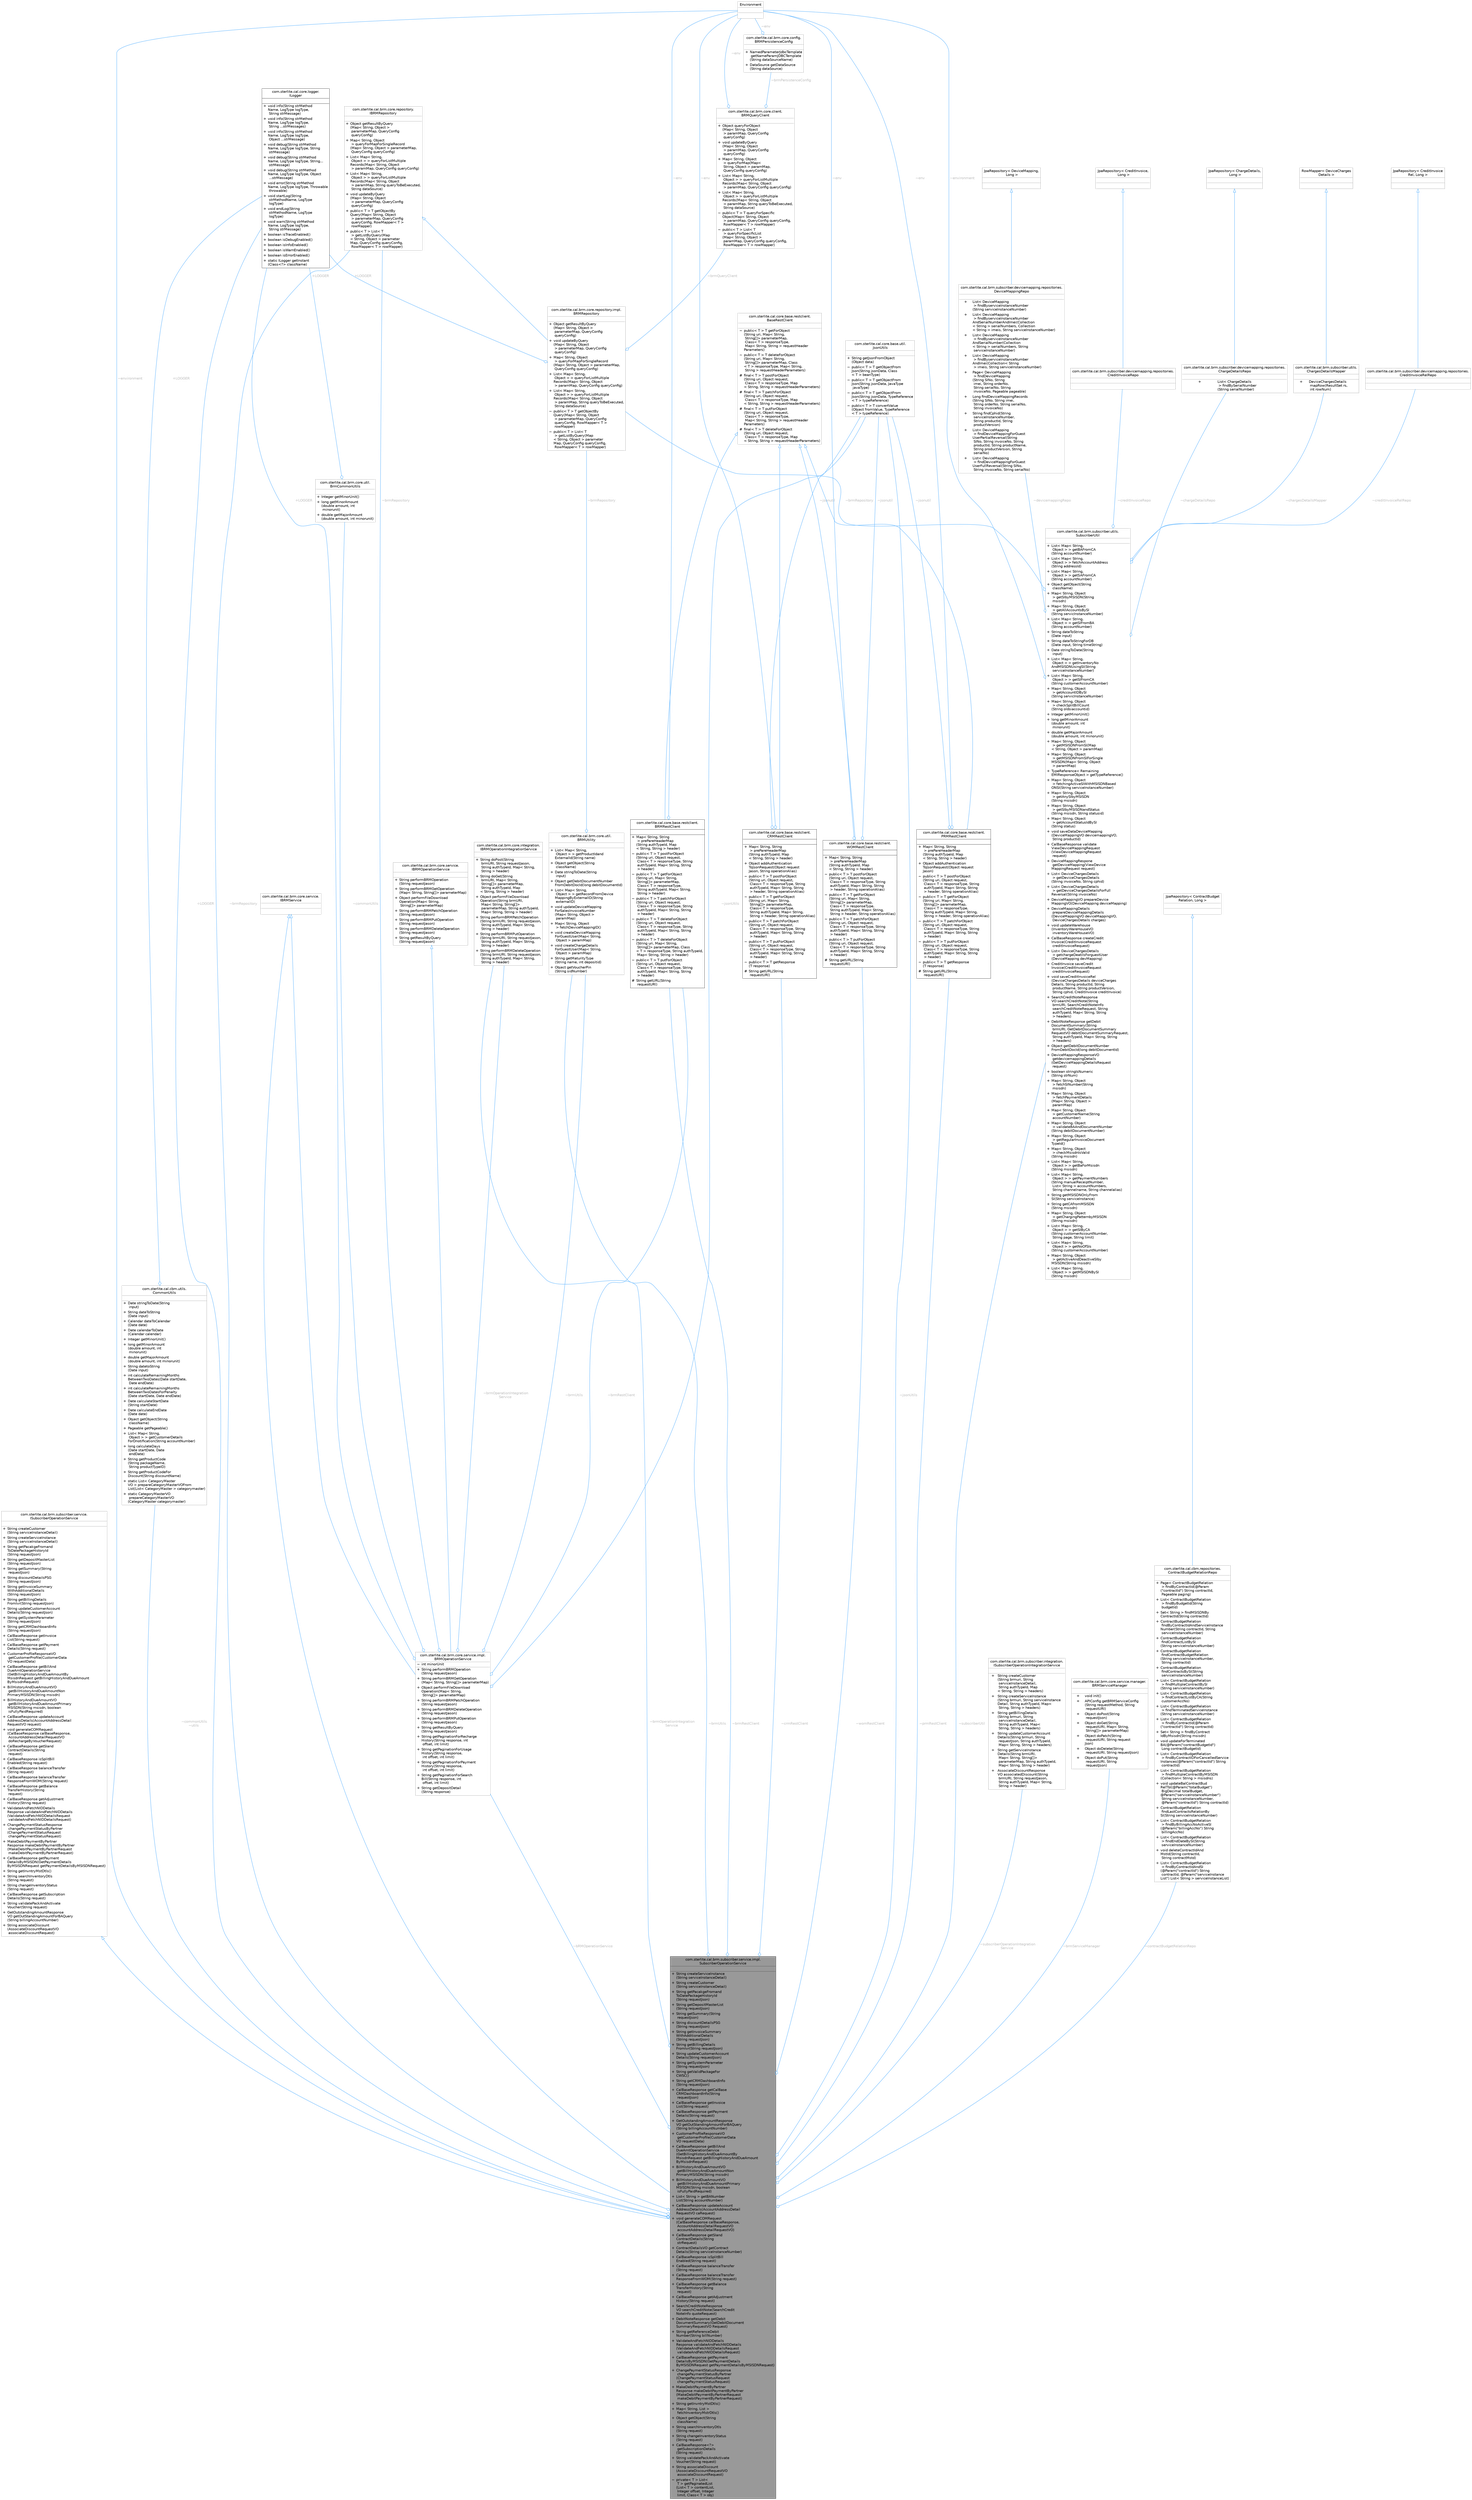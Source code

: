 digraph "com.sterlite.cal.brm.subscriber.service.impl.SubscriberOperationService"
{
 // LATEX_PDF_SIZE
  bgcolor="transparent";
  edge [fontname=Helvetica,fontsize=10,labelfontname=Helvetica,labelfontsize=10];
  node [fontname=Helvetica,fontsize=10,shape=box,height=0.2,width=0.4];
  Node1 [id="Node000001",shape=plain,label=<<TABLE CELLBORDER="0" BORDER="1"><TR><TD COLSPAN="2" CELLPADDING="1" CELLSPACING="0">com.sterlite.cal.brm.subscriber.service.impl.<BR ALIGN="LEFT"/>SubscriberOperationService</TD></TR>
<HR/>
<TR><TD COLSPAN="2" CELLPADDING="1" CELLSPACING="0">&nbsp;</TD></TR>
<HR/>
<TR><TD VALIGN="top" CELLPADDING="1" CELLSPACING="0">+</TD><TD VALIGN="top" ALIGN="LEFT" CELLPADDING="1" CELLSPACING="0">String createServiceInstance<BR ALIGN="LEFT"/>(String serviceInstanceDetail)<BR ALIGN="LEFT"/></TD></TR>
<TR><TD VALIGN="top" CELLPADDING="1" CELLSPACING="0">+</TD><TD VALIGN="top" ALIGN="LEFT" CELLPADDING="1" CELLSPACING="0">String createCustomer<BR ALIGN="LEFT"/>(String serviceInstanceDetail)<BR ALIGN="LEFT"/></TD></TR>
<TR><TD VALIGN="top" CELLPADDING="1" CELLSPACING="0">+</TD><TD VALIGN="top" ALIGN="LEFT" CELLPADDING="1" CELLSPACING="0">String getPacakgeFromand<BR ALIGN="LEFT"/>ToDatePackageHistoryId<BR ALIGN="LEFT"/>(String requestJson)<BR ALIGN="LEFT"/></TD></TR>
<TR><TD VALIGN="top" CELLPADDING="1" CELLSPACING="0">+</TD><TD VALIGN="top" ALIGN="LEFT" CELLPADDING="1" CELLSPACING="0">String getDepositMasterList<BR ALIGN="LEFT"/>(String requestJson)<BR ALIGN="LEFT"/></TD></TR>
<TR><TD VALIGN="top" CELLPADDING="1" CELLSPACING="0">+</TD><TD VALIGN="top" ALIGN="LEFT" CELLPADDING="1" CELLSPACING="0">String getSummary(String<BR ALIGN="LEFT"/> requestJson)<BR ALIGN="LEFT"/></TD></TR>
<TR><TD VALIGN="top" CELLPADDING="1" CELLSPACING="0">+</TD><TD VALIGN="top" ALIGN="LEFT" CELLPADDING="1" CELLSPACING="0">String discountDetailsPSG<BR ALIGN="LEFT"/>(String requestJson)<BR ALIGN="LEFT"/></TD></TR>
<TR><TD VALIGN="top" CELLPADDING="1" CELLSPACING="0">+</TD><TD VALIGN="top" ALIGN="LEFT" CELLPADDING="1" CELLSPACING="0">String getInvoiceSummary<BR ALIGN="LEFT"/>WithAdditionalDetails<BR ALIGN="LEFT"/>(String requestJson)<BR ALIGN="LEFT"/></TD></TR>
<TR><TD VALIGN="top" CELLPADDING="1" CELLSPACING="0">+</TD><TD VALIGN="top" ALIGN="LEFT" CELLPADDING="1" CELLSPACING="0">String getBillingDetails<BR ALIGN="LEFT"/>FromIvr(String requestJson)<BR ALIGN="LEFT"/></TD></TR>
<TR><TD VALIGN="top" CELLPADDING="1" CELLSPACING="0">+</TD><TD VALIGN="top" ALIGN="LEFT" CELLPADDING="1" CELLSPACING="0">String updateCustomerAccount<BR ALIGN="LEFT"/>Details(String requestJson)<BR ALIGN="LEFT"/></TD></TR>
<TR><TD VALIGN="top" CELLPADDING="1" CELLSPACING="0">+</TD><TD VALIGN="top" ALIGN="LEFT" CELLPADDING="1" CELLSPACING="0">String getSystemParameter<BR ALIGN="LEFT"/>(String requestJson)<BR ALIGN="LEFT"/></TD></TR>
<TR><TD VALIGN="top" CELLPADDING="1" CELLSPACING="0">+</TD><TD VALIGN="top" ALIGN="LEFT" CELLPADDING="1" CELLSPACING="0">String getValidPackageFor<BR ALIGN="LEFT"/>CWSC()<BR ALIGN="LEFT"/></TD></TR>
<TR><TD VALIGN="top" CELLPADDING="1" CELLSPACING="0">+</TD><TD VALIGN="top" ALIGN="LEFT" CELLPADDING="1" CELLSPACING="0">String getCRMDashboardInfo<BR ALIGN="LEFT"/>(String requestJson)<BR ALIGN="LEFT"/></TD></TR>
<TR><TD VALIGN="top" CELLPADDING="1" CELLSPACING="0">+</TD><TD VALIGN="top" ALIGN="LEFT" CELLPADDING="1" CELLSPACING="0">CalBaseResponse getCalBase<BR ALIGN="LEFT"/>CRMDashboardInfo(String<BR ALIGN="LEFT"/> requestJson)<BR ALIGN="LEFT"/></TD></TR>
<TR><TD VALIGN="top" CELLPADDING="1" CELLSPACING="0">+</TD><TD VALIGN="top" ALIGN="LEFT" CELLPADDING="1" CELLSPACING="0">CalBaseResponse getInvoice<BR ALIGN="LEFT"/>List(String request)<BR ALIGN="LEFT"/></TD></TR>
<TR><TD VALIGN="top" CELLPADDING="1" CELLSPACING="0">+</TD><TD VALIGN="top" ALIGN="LEFT" CELLPADDING="1" CELLSPACING="0">CalBaseResponse getPayment<BR ALIGN="LEFT"/>Details(String request)<BR ALIGN="LEFT"/></TD></TR>
<TR><TD VALIGN="top" CELLPADDING="1" CELLSPACING="0">+</TD><TD VALIGN="top" ALIGN="LEFT" CELLPADDING="1" CELLSPACING="0">GetOutstandingAmountResponse<BR ALIGN="LEFT"/>VO getOutStandingAmountForBAQuery<BR ALIGN="LEFT"/>(String billingAccountNumber)<BR ALIGN="LEFT"/></TD></TR>
<TR><TD VALIGN="top" CELLPADDING="1" CELLSPACING="0">+</TD><TD VALIGN="top" ALIGN="LEFT" CELLPADDING="1" CELLSPACING="0">CustomerProfileResponseVO<BR ALIGN="LEFT"/> getCustomerProfile(CustomerData<BR ALIGN="LEFT"/>VO requestData)<BR ALIGN="LEFT"/></TD></TR>
<TR><TD VALIGN="top" CELLPADDING="1" CELLSPACING="0">+</TD><TD VALIGN="top" ALIGN="LEFT" CELLPADDING="1" CELLSPACING="0">CalBaseResponse getBillAnd<BR ALIGN="LEFT"/>DueAmtOperationService<BR ALIGN="LEFT"/>(GetBillingHistoryAndDueAmountBy<BR ALIGN="LEFT"/>MsisdnRequest getBillingHistoryAndDueAmount<BR ALIGN="LEFT"/>ByMsisdnRequest)<BR ALIGN="LEFT"/></TD></TR>
<TR><TD VALIGN="top" CELLPADDING="1" CELLSPACING="0">+</TD><TD VALIGN="top" ALIGN="LEFT" CELLPADDING="1" CELLSPACING="0">BillHistoryAndDueAmountVO<BR ALIGN="LEFT"/> getBillHistoryAndDueAmountNon<BR ALIGN="LEFT"/>PrimaryMSISDN(String msisdn)<BR ALIGN="LEFT"/></TD></TR>
<TR><TD VALIGN="top" CELLPADDING="1" CELLSPACING="0">+</TD><TD VALIGN="top" ALIGN="LEFT" CELLPADDING="1" CELLSPACING="0">BillHistoryAndDueAmountVO<BR ALIGN="LEFT"/> getBillHistoryAndDueAmountPrimary<BR ALIGN="LEFT"/>MSISDN(String msisdn, boolean<BR ALIGN="LEFT"/> isFullyPaidRequired)<BR ALIGN="LEFT"/></TD></TR>
<TR><TD VALIGN="top" CELLPADDING="1" CELLSPACING="0">+</TD><TD VALIGN="top" ALIGN="LEFT" CELLPADDING="1" CELLSPACING="0">List&lt; String &gt; getBANumber<BR ALIGN="LEFT"/>List(String accountNumber)<BR ALIGN="LEFT"/></TD></TR>
<TR><TD VALIGN="top" CELLPADDING="1" CELLSPACING="0">+</TD><TD VALIGN="top" ALIGN="LEFT" CELLPADDING="1" CELLSPACING="0">CalBaseResponse updateAccount<BR ALIGN="LEFT"/>AddressDetails(AccountAddressDetail<BR ALIGN="LEFT"/>RequestVO caRequest)<BR ALIGN="LEFT"/></TD></TR>
<TR><TD VALIGN="top" CELLPADDING="1" CELLSPACING="0">+</TD><TD VALIGN="top" ALIGN="LEFT" CELLPADDING="1" CELLSPACING="0">void generateCOMRequest<BR ALIGN="LEFT"/>(CalBaseResponse calBaseResponse,<BR ALIGN="LEFT"/> AccountAddressDetailRequestVO<BR ALIGN="LEFT"/> accountAddressDetailRequestVO)<BR ALIGN="LEFT"/></TD></TR>
<TR><TD VALIGN="top" CELLPADDING="1" CELLSPACING="0">+</TD><TD VALIGN="top" ALIGN="LEFT" CELLPADDING="1" CELLSPACING="0">CalBaseResponse getSIand<BR ALIGN="LEFT"/>ContractDetails(String<BR ALIGN="LEFT"/> strRequest)<BR ALIGN="LEFT"/></TD></TR>
<TR><TD VALIGN="top" CELLPADDING="1" CELLSPACING="0">+</TD><TD VALIGN="top" ALIGN="LEFT" CELLPADDING="1" CELLSPACING="0">ContractDetailsVO getContract<BR ALIGN="LEFT"/>Details(String serviceInstanceNumber)<BR ALIGN="LEFT"/></TD></TR>
<TR><TD VALIGN="top" CELLPADDING="1" CELLSPACING="0">+</TD><TD VALIGN="top" ALIGN="LEFT" CELLPADDING="1" CELLSPACING="0">CalBaseResponse isSplitBill<BR ALIGN="LEFT"/>Enabled(String request)<BR ALIGN="LEFT"/></TD></TR>
<TR><TD VALIGN="top" CELLPADDING="1" CELLSPACING="0">+</TD><TD VALIGN="top" ALIGN="LEFT" CELLPADDING="1" CELLSPACING="0">CalBaseResponse balanceTransfer<BR ALIGN="LEFT"/>(String request)<BR ALIGN="LEFT"/></TD></TR>
<TR><TD VALIGN="top" CELLPADDING="1" CELLSPACING="0">+</TD><TD VALIGN="top" ALIGN="LEFT" CELLPADDING="1" CELLSPACING="0">CalBaseResponse balanceTransfer<BR ALIGN="LEFT"/>ResponseFromWOM(String request)<BR ALIGN="LEFT"/></TD></TR>
<TR><TD VALIGN="top" CELLPADDING="1" CELLSPACING="0">+</TD><TD VALIGN="top" ALIGN="LEFT" CELLPADDING="1" CELLSPACING="0">CalBaseResponse getBalance<BR ALIGN="LEFT"/>TransferHistory(String<BR ALIGN="LEFT"/> request)<BR ALIGN="LEFT"/></TD></TR>
<TR><TD VALIGN="top" CELLPADDING="1" CELLSPACING="0">+</TD><TD VALIGN="top" ALIGN="LEFT" CELLPADDING="1" CELLSPACING="0">CalBaseResponse getAdjustment<BR ALIGN="LEFT"/>History(String request)<BR ALIGN="LEFT"/></TD></TR>
<TR><TD VALIGN="top" CELLPADDING="1" CELLSPACING="0">+</TD><TD VALIGN="top" ALIGN="LEFT" CELLPADDING="1" CELLSPACING="0">SearchCreditNoteResponse<BR ALIGN="LEFT"/>VO searchCreditNote(SearchCredit<BR ALIGN="LEFT"/>NoteInfo quoteRequest)<BR ALIGN="LEFT"/></TD></TR>
<TR><TD VALIGN="top" CELLPADDING="1" CELLSPACING="0">+</TD><TD VALIGN="top" ALIGN="LEFT" CELLPADDING="1" CELLSPACING="0">DebitNoteResponse getDebit<BR ALIGN="LEFT"/>DocumentSummary(GetDebitDocument<BR ALIGN="LEFT"/>SummaryRequestVO Request)<BR ALIGN="LEFT"/></TD></TR>
<TR><TD VALIGN="top" CELLPADDING="1" CELLSPACING="0">+</TD><TD VALIGN="top" ALIGN="LEFT" CELLPADDING="1" CELLSPACING="0">String getReferenceDebit<BR ALIGN="LEFT"/>Number(String billNumber)<BR ALIGN="LEFT"/></TD></TR>
<TR><TD VALIGN="top" CELLPADDING="1" CELLSPACING="0">+</TD><TD VALIGN="top" ALIGN="LEFT" CELLPADDING="1" CELLSPACING="0">ValidateAndFetchNIDDetails<BR ALIGN="LEFT"/>Response validateAndFetchNIDDetails<BR ALIGN="LEFT"/>(ValidateAndFetchNIDDetailsRequest<BR ALIGN="LEFT"/> validateAndFetchNIDDetailsRequest)<BR ALIGN="LEFT"/></TD></TR>
<TR><TD VALIGN="top" CELLPADDING="1" CELLSPACING="0">+</TD><TD VALIGN="top" ALIGN="LEFT" CELLPADDING="1" CELLSPACING="0">CalBaseResponse getPayment<BR ALIGN="LEFT"/>DetailsByMSISDN(GetPaymentDetails<BR ALIGN="LEFT"/>ByMSISDNRequest getPaymentDetailsByMSISDNRequest)<BR ALIGN="LEFT"/></TD></TR>
<TR><TD VALIGN="top" CELLPADDING="1" CELLSPACING="0">+</TD><TD VALIGN="top" ALIGN="LEFT" CELLPADDING="1" CELLSPACING="0">ChangePaymentStatusResponse<BR ALIGN="LEFT"/> changePaymentStatusByPartner<BR ALIGN="LEFT"/>(ChangePaymentStatusRequest<BR ALIGN="LEFT"/> changePaymentStatusRequest)<BR ALIGN="LEFT"/></TD></TR>
<TR><TD VALIGN="top" CELLPADDING="1" CELLSPACING="0">+</TD><TD VALIGN="top" ALIGN="LEFT" CELLPADDING="1" CELLSPACING="0">MakeDebitPaymentByPartner<BR ALIGN="LEFT"/>Response makeDebitPaymentByPartner<BR ALIGN="LEFT"/>(MakeDebitPaymentByPartnerRequest<BR ALIGN="LEFT"/> makeDebitPaymentByPartnerRequest)<BR ALIGN="LEFT"/></TD></TR>
<TR><TD VALIGN="top" CELLPADDING="1" CELLSPACING="0">+</TD><TD VALIGN="top" ALIGN="LEFT" CELLPADDING="1" CELLSPACING="0">String getInvntryMstDtls()<BR ALIGN="LEFT"/></TD></TR>
<TR><TD VALIGN="top" CELLPADDING="1" CELLSPACING="0">+</TD><TD VALIGN="top" ALIGN="LEFT" CELLPADDING="1" CELLSPACING="0">Map&lt; String, List &gt;<BR ALIGN="LEFT"/> fetchInventoryMstrDtls()<BR ALIGN="LEFT"/></TD></TR>
<TR><TD VALIGN="top" CELLPADDING="1" CELLSPACING="0">+</TD><TD VALIGN="top" ALIGN="LEFT" CELLPADDING="1" CELLSPACING="0">Object getObject(String<BR ALIGN="LEFT"/> className)<BR ALIGN="LEFT"/></TD></TR>
<TR><TD VALIGN="top" CELLPADDING="1" CELLSPACING="0">+</TD><TD VALIGN="top" ALIGN="LEFT" CELLPADDING="1" CELLSPACING="0">String searchInventoryDtls<BR ALIGN="LEFT"/>(String request)<BR ALIGN="LEFT"/></TD></TR>
<TR><TD VALIGN="top" CELLPADDING="1" CELLSPACING="0">+</TD><TD VALIGN="top" ALIGN="LEFT" CELLPADDING="1" CELLSPACING="0">String changeInventoryStatus<BR ALIGN="LEFT"/>(String request)<BR ALIGN="LEFT"/></TD></TR>
<TR><TD VALIGN="top" CELLPADDING="1" CELLSPACING="0">+</TD><TD VALIGN="top" ALIGN="LEFT" CELLPADDING="1" CELLSPACING="0">CalBaseResponse&lt;?&gt;<BR ALIGN="LEFT"/> getSubscriptionDetails<BR ALIGN="LEFT"/>(String request)<BR ALIGN="LEFT"/></TD></TR>
<TR><TD VALIGN="top" CELLPADDING="1" CELLSPACING="0">+</TD><TD VALIGN="top" ALIGN="LEFT" CELLPADDING="1" CELLSPACING="0">String validatePackAndActivate<BR ALIGN="LEFT"/>Voucher(String request)<BR ALIGN="LEFT"/></TD></TR>
<TR><TD VALIGN="top" CELLPADDING="1" CELLSPACING="0">+</TD><TD VALIGN="top" ALIGN="LEFT" CELLPADDING="1" CELLSPACING="0">String associateDiscount<BR ALIGN="LEFT"/>(AssociateDiscountRequestVO<BR ALIGN="LEFT"/> associateDiscountRequest)<BR ALIGN="LEFT"/></TD></TR>
<TR><TD VALIGN="top" CELLPADDING="1" CELLSPACING="0">~</TD><TD VALIGN="top" ALIGN="LEFT" CELLPADDING="1" CELLSPACING="0">private&lt; T &gt; List&lt;<BR ALIGN="LEFT"/> T &gt; getPaginatedList<BR ALIGN="LEFT"/>(List&lt; T &gt; contentList,<BR ALIGN="LEFT"/> Integer offset, Integer<BR ALIGN="LEFT"/> limit, Class&lt; T &gt; obj)<BR ALIGN="LEFT"/></TD></TR>
</TABLE>>
,height=0.2,width=0.4,color="gray40", fillcolor="grey60", style="filled", fontcolor="black",tooltip=" "];
  Node2 -> Node1 [id="edge1_Node000001_Node000002",dir="back",color="steelblue1",style="solid",tooltip=" ",arrowtail="onormal"];
  Node2 [id="Node000002",shape=plain,label=<<TABLE CELLBORDER="0" BORDER="1"><TR><TD COLSPAN="2" CELLPADDING="1" CELLSPACING="0">com.sterlite.cal.brm.subscriber.service.<BR ALIGN="LEFT"/>ISubscriberOperationService</TD></TR>
<HR/>
<TR><TD COLSPAN="2" CELLPADDING="1" CELLSPACING="0">&nbsp;</TD></TR>
<HR/>
<TR><TD VALIGN="top" CELLPADDING="1" CELLSPACING="0">+</TD><TD VALIGN="top" ALIGN="LEFT" CELLPADDING="1" CELLSPACING="0">String createCustomer<BR ALIGN="LEFT"/>(String serviceInstanceDetail)<BR ALIGN="LEFT"/></TD></TR>
<TR><TD VALIGN="top" CELLPADDING="1" CELLSPACING="0">+</TD><TD VALIGN="top" ALIGN="LEFT" CELLPADDING="1" CELLSPACING="0">String createServiceInstance<BR ALIGN="LEFT"/>(String serviceInstanceDetail)<BR ALIGN="LEFT"/></TD></TR>
<TR><TD VALIGN="top" CELLPADDING="1" CELLSPACING="0">+</TD><TD VALIGN="top" ALIGN="LEFT" CELLPADDING="1" CELLSPACING="0">String getPacakgeFromand<BR ALIGN="LEFT"/>ToDatePackageHistoryId<BR ALIGN="LEFT"/>(String requestJson)<BR ALIGN="LEFT"/></TD></TR>
<TR><TD VALIGN="top" CELLPADDING="1" CELLSPACING="0">+</TD><TD VALIGN="top" ALIGN="LEFT" CELLPADDING="1" CELLSPACING="0">String getDepositMasterList<BR ALIGN="LEFT"/>(String requestJson)<BR ALIGN="LEFT"/></TD></TR>
<TR><TD VALIGN="top" CELLPADDING="1" CELLSPACING="0">+</TD><TD VALIGN="top" ALIGN="LEFT" CELLPADDING="1" CELLSPACING="0">String getSummary(String<BR ALIGN="LEFT"/> requestJson)<BR ALIGN="LEFT"/></TD></TR>
<TR><TD VALIGN="top" CELLPADDING="1" CELLSPACING="0">+</TD><TD VALIGN="top" ALIGN="LEFT" CELLPADDING="1" CELLSPACING="0">String discountDetailsPSG<BR ALIGN="LEFT"/>(String requestJson)<BR ALIGN="LEFT"/></TD></TR>
<TR><TD VALIGN="top" CELLPADDING="1" CELLSPACING="0">+</TD><TD VALIGN="top" ALIGN="LEFT" CELLPADDING="1" CELLSPACING="0">String getInvoiceSummary<BR ALIGN="LEFT"/>WithAdditionalDetails<BR ALIGN="LEFT"/>(String requestJson)<BR ALIGN="LEFT"/></TD></TR>
<TR><TD VALIGN="top" CELLPADDING="1" CELLSPACING="0">+</TD><TD VALIGN="top" ALIGN="LEFT" CELLPADDING="1" CELLSPACING="0">String getBillingDetails<BR ALIGN="LEFT"/>FromIvr(String requestJson)<BR ALIGN="LEFT"/></TD></TR>
<TR><TD VALIGN="top" CELLPADDING="1" CELLSPACING="0">+</TD><TD VALIGN="top" ALIGN="LEFT" CELLPADDING="1" CELLSPACING="0">String updateCustomerAccount<BR ALIGN="LEFT"/>Details(String requestJson)<BR ALIGN="LEFT"/></TD></TR>
<TR><TD VALIGN="top" CELLPADDING="1" CELLSPACING="0">+</TD><TD VALIGN="top" ALIGN="LEFT" CELLPADDING="1" CELLSPACING="0">String getSystemParameter<BR ALIGN="LEFT"/>(String requestJson)<BR ALIGN="LEFT"/></TD></TR>
<TR><TD VALIGN="top" CELLPADDING="1" CELLSPACING="0">+</TD><TD VALIGN="top" ALIGN="LEFT" CELLPADDING="1" CELLSPACING="0">String getCRMDashboardInfo<BR ALIGN="LEFT"/>(String requestJson)<BR ALIGN="LEFT"/></TD></TR>
<TR><TD VALIGN="top" CELLPADDING="1" CELLSPACING="0">+</TD><TD VALIGN="top" ALIGN="LEFT" CELLPADDING="1" CELLSPACING="0">CalBaseResponse getInvoice<BR ALIGN="LEFT"/>List(String request)<BR ALIGN="LEFT"/></TD></TR>
<TR><TD VALIGN="top" CELLPADDING="1" CELLSPACING="0">+</TD><TD VALIGN="top" ALIGN="LEFT" CELLPADDING="1" CELLSPACING="0">CalBaseResponse getPayment<BR ALIGN="LEFT"/>Details(String request)<BR ALIGN="LEFT"/></TD></TR>
<TR><TD VALIGN="top" CELLPADDING="1" CELLSPACING="0">+</TD><TD VALIGN="top" ALIGN="LEFT" CELLPADDING="1" CELLSPACING="0">CustomerProfileResponseVO<BR ALIGN="LEFT"/> getCustomerProfile(CustomerData<BR ALIGN="LEFT"/>VO requestData)<BR ALIGN="LEFT"/></TD></TR>
<TR><TD VALIGN="top" CELLPADDING="1" CELLSPACING="0">+</TD><TD VALIGN="top" ALIGN="LEFT" CELLPADDING="1" CELLSPACING="0">CalBaseResponse getBillAnd<BR ALIGN="LEFT"/>DueAmtOperationService<BR ALIGN="LEFT"/>(GetBillingHistoryAndDueAmountBy<BR ALIGN="LEFT"/>MsisdnRequest getBillingHistoryAndDueAmount<BR ALIGN="LEFT"/>ByMsisdnRequest)<BR ALIGN="LEFT"/></TD></TR>
<TR><TD VALIGN="top" CELLPADDING="1" CELLSPACING="0">+</TD><TD VALIGN="top" ALIGN="LEFT" CELLPADDING="1" CELLSPACING="0">BillHistoryAndDueAmountVO<BR ALIGN="LEFT"/> getBillHistoryAndDueAmountNon<BR ALIGN="LEFT"/>PrimaryMSISDN(String msisdn)<BR ALIGN="LEFT"/></TD></TR>
<TR><TD VALIGN="top" CELLPADDING="1" CELLSPACING="0">+</TD><TD VALIGN="top" ALIGN="LEFT" CELLPADDING="1" CELLSPACING="0">BillHistoryAndDueAmountVO<BR ALIGN="LEFT"/> getBillHistoryAndDueAmountPrimary<BR ALIGN="LEFT"/>MSISDN(String msisdn, boolean<BR ALIGN="LEFT"/> isFullyPaidRequired)<BR ALIGN="LEFT"/></TD></TR>
<TR><TD VALIGN="top" CELLPADDING="1" CELLSPACING="0">+</TD><TD VALIGN="top" ALIGN="LEFT" CELLPADDING="1" CELLSPACING="0">CalBaseResponse updateAccount<BR ALIGN="LEFT"/>AddressDetails(AccountAddressDetail<BR ALIGN="LEFT"/>RequestVO request)<BR ALIGN="LEFT"/></TD></TR>
<TR><TD VALIGN="top" CELLPADDING="1" CELLSPACING="0">+</TD><TD VALIGN="top" ALIGN="LEFT" CELLPADDING="1" CELLSPACING="0">void generateCOMRequest<BR ALIGN="LEFT"/>(CalBaseResponse calBaseResponse,<BR ALIGN="LEFT"/> AccountAddressDetailRequestVO<BR ALIGN="LEFT"/> doRechargeByVoucherRequest)<BR ALIGN="LEFT"/></TD></TR>
<TR><TD VALIGN="top" CELLPADDING="1" CELLSPACING="0">+</TD><TD VALIGN="top" ALIGN="LEFT" CELLPADDING="1" CELLSPACING="0">CalBaseResponse getSIand<BR ALIGN="LEFT"/>ContractDetails(String<BR ALIGN="LEFT"/> request)<BR ALIGN="LEFT"/></TD></TR>
<TR><TD VALIGN="top" CELLPADDING="1" CELLSPACING="0">+</TD><TD VALIGN="top" ALIGN="LEFT" CELLPADDING="1" CELLSPACING="0">CalBaseResponse isSplitBill<BR ALIGN="LEFT"/>Enabled(String request)<BR ALIGN="LEFT"/></TD></TR>
<TR><TD VALIGN="top" CELLPADDING="1" CELLSPACING="0">+</TD><TD VALIGN="top" ALIGN="LEFT" CELLPADDING="1" CELLSPACING="0">CalBaseResponse balanceTransfer<BR ALIGN="LEFT"/>(String request)<BR ALIGN="LEFT"/></TD></TR>
<TR><TD VALIGN="top" CELLPADDING="1" CELLSPACING="0">+</TD><TD VALIGN="top" ALIGN="LEFT" CELLPADDING="1" CELLSPACING="0">CalBaseResponse balanceTransfer<BR ALIGN="LEFT"/>ResponseFromWOM(String request)<BR ALIGN="LEFT"/></TD></TR>
<TR><TD VALIGN="top" CELLPADDING="1" CELLSPACING="0">+</TD><TD VALIGN="top" ALIGN="LEFT" CELLPADDING="1" CELLSPACING="0">CalBaseResponse getBalance<BR ALIGN="LEFT"/>TransferHistory(String<BR ALIGN="LEFT"/> request)<BR ALIGN="LEFT"/></TD></TR>
<TR><TD VALIGN="top" CELLPADDING="1" CELLSPACING="0">+</TD><TD VALIGN="top" ALIGN="LEFT" CELLPADDING="1" CELLSPACING="0">CalBaseResponse getAdjustment<BR ALIGN="LEFT"/>History(String request)<BR ALIGN="LEFT"/></TD></TR>
<TR><TD VALIGN="top" CELLPADDING="1" CELLSPACING="0">+</TD><TD VALIGN="top" ALIGN="LEFT" CELLPADDING="1" CELLSPACING="0">ValidateAndFetchNIDDetails<BR ALIGN="LEFT"/>Response validateAndFetchNIDDetails<BR ALIGN="LEFT"/>(ValidateAndFetchNIDDetailsRequest<BR ALIGN="LEFT"/> validateAndFetchNIDDetailsRequest)<BR ALIGN="LEFT"/></TD></TR>
<TR><TD VALIGN="top" CELLPADDING="1" CELLSPACING="0">+</TD><TD VALIGN="top" ALIGN="LEFT" CELLPADDING="1" CELLSPACING="0">ChangePaymentStatusResponse<BR ALIGN="LEFT"/> changePaymentStatusByPartner<BR ALIGN="LEFT"/>(ChangePaymentStatusRequest<BR ALIGN="LEFT"/> changePaymentStatusRequest)<BR ALIGN="LEFT"/></TD></TR>
<TR><TD VALIGN="top" CELLPADDING="1" CELLSPACING="0">+</TD><TD VALIGN="top" ALIGN="LEFT" CELLPADDING="1" CELLSPACING="0">MakeDebitPaymentByPartner<BR ALIGN="LEFT"/>Response makeDebitPaymentByPartner<BR ALIGN="LEFT"/>(MakeDebitPaymentByPartnerRequest<BR ALIGN="LEFT"/> makeDebitPaymentByPartnerRequest)<BR ALIGN="LEFT"/></TD></TR>
<TR><TD VALIGN="top" CELLPADDING="1" CELLSPACING="0">+</TD><TD VALIGN="top" ALIGN="LEFT" CELLPADDING="1" CELLSPACING="0">CalBaseResponse getPayment<BR ALIGN="LEFT"/>DetailsByMSISDN(GetPaymentDetails<BR ALIGN="LEFT"/>ByMSISDNRequest getPaymentDetailsByMSISDNRequest)<BR ALIGN="LEFT"/></TD></TR>
<TR><TD VALIGN="top" CELLPADDING="1" CELLSPACING="0">+</TD><TD VALIGN="top" ALIGN="LEFT" CELLPADDING="1" CELLSPACING="0">String getInvntryMstDtls()<BR ALIGN="LEFT"/></TD></TR>
<TR><TD VALIGN="top" CELLPADDING="1" CELLSPACING="0">+</TD><TD VALIGN="top" ALIGN="LEFT" CELLPADDING="1" CELLSPACING="0">String searchInventoryDtls<BR ALIGN="LEFT"/>(String request)<BR ALIGN="LEFT"/></TD></TR>
<TR><TD VALIGN="top" CELLPADDING="1" CELLSPACING="0">+</TD><TD VALIGN="top" ALIGN="LEFT" CELLPADDING="1" CELLSPACING="0">String changeInventoryStatus<BR ALIGN="LEFT"/>(String request)<BR ALIGN="LEFT"/></TD></TR>
<TR><TD VALIGN="top" CELLPADDING="1" CELLSPACING="0">+</TD><TD VALIGN="top" ALIGN="LEFT" CELLPADDING="1" CELLSPACING="0">CalBaseResponse getSubscription<BR ALIGN="LEFT"/>Details(String request)<BR ALIGN="LEFT"/></TD></TR>
<TR><TD VALIGN="top" CELLPADDING="1" CELLSPACING="0">+</TD><TD VALIGN="top" ALIGN="LEFT" CELLPADDING="1" CELLSPACING="0">String validatePackAndActivate<BR ALIGN="LEFT"/>Voucher(String request)<BR ALIGN="LEFT"/></TD></TR>
<TR><TD VALIGN="top" CELLPADDING="1" CELLSPACING="0">+</TD><TD VALIGN="top" ALIGN="LEFT" CELLPADDING="1" CELLSPACING="0">GetOutstandingAmountResponse<BR ALIGN="LEFT"/>VO getOutStandingAmountForBAQuery<BR ALIGN="LEFT"/>(String billingAccountNumber)<BR ALIGN="LEFT"/></TD></TR>
<TR><TD VALIGN="top" CELLPADDING="1" CELLSPACING="0">+</TD><TD VALIGN="top" ALIGN="LEFT" CELLPADDING="1" CELLSPACING="0">String associateDiscount<BR ALIGN="LEFT"/>(AssociateDiscountRequestVO<BR ALIGN="LEFT"/> associateDiscountRequest)<BR ALIGN="LEFT"/></TD></TR>
</TABLE>>
,height=0.2,width=0.4,color="grey75", fillcolor="white", style="filled",URL="$interfacecom_1_1sterlite_1_1cal_1_1brm_1_1subscriber_1_1service_1_1_i_subscriber_operation_service.html",tooltip=" "];
  Node3 -> Node1 [id="edge2_Node000001_Node000003",dir="back",color="steelblue1",style="solid",tooltip=" ",arrowtail="onormal"];
  Node3 [id="Node000003",shape=plain,label=<<TABLE CELLBORDER="0" BORDER="1"><TR><TD COLSPAN="2" CELLPADDING="1" CELLSPACING="0">com.sterlite.cal.brm.core.service.<BR ALIGN="LEFT"/>IBRMService</TD></TR>
<HR/>
<TR><TD COLSPAN="2" CELLPADDING="1" CELLSPACING="0">&nbsp;</TD></TR>
<HR/>
<TR><TD COLSPAN="2" CELLPADDING="1" CELLSPACING="0">&nbsp;</TD></TR>
</TABLE>>
,height=0.2,width=0.4,color="grey75", fillcolor="white", style="filled",URL="$interfacecom_1_1sterlite_1_1cal_1_1brm_1_1core_1_1service_1_1_i_b_r_m_service.html",tooltip=" "];
  Node4 -> Node1 [id="edge3_Node000001_Node000004",color="steelblue1",style="solid",tooltip=" ",label=" +LOGGER",fontcolor="grey" ,arrowhead="odiamond"];
  Node4 [id="Node000004",shape=plain,label=<<TABLE CELLBORDER="0" BORDER="1"><TR><TD COLSPAN="2" CELLPADDING="1" CELLSPACING="0">com.sterlite.cal.core.logger.<BR ALIGN="LEFT"/>ILogger</TD></TR>
<HR/>
<TR><TD COLSPAN="2" CELLPADDING="1" CELLSPACING="0">&nbsp;</TD></TR>
<HR/>
<TR><TD VALIGN="top" CELLPADDING="1" CELLSPACING="0">+</TD><TD VALIGN="top" ALIGN="LEFT" CELLPADDING="1" CELLSPACING="0">void info(String strMethod<BR ALIGN="LEFT"/>Name, LogType logType,<BR ALIGN="LEFT"/> String strMessage)<BR ALIGN="LEFT"/></TD></TR>
<TR><TD VALIGN="top" CELLPADDING="1" CELLSPACING="0">+</TD><TD VALIGN="top" ALIGN="LEFT" CELLPADDING="1" CELLSPACING="0">void info(String strMethod<BR ALIGN="LEFT"/>Name, LogType logType,<BR ALIGN="LEFT"/> String ...strMessages)<BR ALIGN="LEFT"/></TD></TR>
<TR><TD VALIGN="top" CELLPADDING="1" CELLSPACING="0">+</TD><TD VALIGN="top" ALIGN="LEFT" CELLPADDING="1" CELLSPACING="0">void info(String strMethod<BR ALIGN="LEFT"/>Name, LogType logType,<BR ALIGN="LEFT"/> Object ...strMessage)<BR ALIGN="LEFT"/></TD></TR>
<TR><TD VALIGN="top" CELLPADDING="1" CELLSPACING="0">+</TD><TD VALIGN="top" ALIGN="LEFT" CELLPADDING="1" CELLSPACING="0">void debug(String strMethod<BR ALIGN="LEFT"/>Name, LogType logType, String<BR ALIGN="LEFT"/> strMessage)<BR ALIGN="LEFT"/></TD></TR>
<TR><TD VALIGN="top" CELLPADDING="1" CELLSPACING="0">+</TD><TD VALIGN="top" ALIGN="LEFT" CELLPADDING="1" CELLSPACING="0">void debug(String strMethod<BR ALIGN="LEFT"/>Name, LogType logType, String...<BR ALIGN="LEFT"/> strMessage)<BR ALIGN="LEFT"/></TD></TR>
<TR><TD VALIGN="top" CELLPADDING="1" CELLSPACING="0">+</TD><TD VALIGN="top" ALIGN="LEFT" CELLPADDING="1" CELLSPACING="0">void debug(String strMethod<BR ALIGN="LEFT"/>Name, LogType logType, Object<BR ALIGN="LEFT"/> ...strMessage)<BR ALIGN="LEFT"/></TD></TR>
<TR><TD VALIGN="top" CELLPADDING="1" CELLSPACING="0">+</TD><TD VALIGN="top" ALIGN="LEFT" CELLPADDING="1" CELLSPACING="0">void error(String strMethod<BR ALIGN="LEFT"/>Name, LogType logType, Throwable<BR ALIGN="LEFT"/> throwable)<BR ALIGN="LEFT"/></TD></TR>
<TR><TD VALIGN="top" CELLPADDING="1" CELLSPACING="0">+</TD><TD VALIGN="top" ALIGN="LEFT" CELLPADDING="1" CELLSPACING="0">void startLog(String<BR ALIGN="LEFT"/> strMethodName, LogType<BR ALIGN="LEFT"/> logType)<BR ALIGN="LEFT"/></TD></TR>
<TR><TD VALIGN="top" CELLPADDING="1" CELLSPACING="0">+</TD><TD VALIGN="top" ALIGN="LEFT" CELLPADDING="1" CELLSPACING="0">void endLog(String<BR ALIGN="LEFT"/> strMethodName, LogType<BR ALIGN="LEFT"/> logType)<BR ALIGN="LEFT"/></TD></TR>
<TR><TD VALIGN="top" CELLPADDING="1" CELLSPACING="0">+</TD><TD VALIGN="top" ALIGN="LEFT" CELLPADDING="1" CELLSPACING="0">void warn(String strMethod<BR ALIGN="LEFT"/>Name, LogType logType,<BR ALIGN="LEFT"/> String strMessage)<BR ALIGN="LEFT"/></TD></TR>
<TR><TD VALIGN="top" CELLPADDING="1" CELLSPACING="0">+</TD><TD VALIGN="top" ALIGN="LEFT" CELLPADDING="1" CELLSPACING="0">boolean isTraceEnabled()<BR ALIGN="LEFT"/></TD></TR>
<TR><TD VALIGN="top" CELLPADDING="1" CELLSPACING="0">+</TD><TD VALIGN="top" ALIGN="LEFT" CELLPADDING="1" CELLSPACING="0">boolean isDebugEnabled()<BR ALIGN="LEFT"/></TD></TR>
<TR><TD VALIGN="top" CELLPADDING="1" CELLSPACING="0">+</TD><TD VALIGN="top" ALIGN="LEFT" CELLPADDING="1" CELLSPACING="0">boolean isInfoEnabled()<BR ALIGN="LEFT"/></TD></TR>
<TR><TD VALIGN="top" CELLPADDING="1" CELLSPACING="0">+</TD><TD VALIGN="top" ALIGN="LEFT" CELLPADDING="1" CELLSPACING="0">boolean isWarnEnabled()<BR ALIGN="LEFT"/></TD></TR>
<TR><TD VALIGN="top" CELLPADDING="1" CELLSPACING="0">+</TD><TD VALIGN="top" ALIGN="LEFT" CELLPADDING="1" CELLSPACING="0">boolean isErrorEnabled()<BR ALIGN="LEFT"/></TD></TR>
<TR><TD VALIGN="top" CELLPADDING="1" CELLSPACING="0">+</TD><TD VALIGN="top" ALIGN="LEFT" CELLPADDING="1" CELLSPACING="0">static ILogger getInstant<BR ALIGN="LEFT"/>(Class&lt;?&gt; className)<BR ALIGN="LEFT"/></TD></TR>
</TABLE>>
,height=0.2,width=0.4,color="gray40", fillcolor="white", style="filled",URL="$interfacecom_1_1sterlite_1_1cal_1_1core_1_1logger_1_1_i_logger.html",tooltip=" "];
  Node5 -> Node1 [id="edge4_Node000001_Node000005",color="steelblue1",style="solid",tooltip=" ",label=" ~subscriberOperationIntegration\lService",fontcolor="grey" ,arrowhead="odiamond"];
  Node5 [id="Node000005",shape=plain,label=<<TABLE CELLBORDER="0" BORDER="1"><TR><TD COLSPAN="2" CELLPADDING="1" CELLSPACING="0">com.sterlite.cal.brm.subscriber.integration.<BR ALIGN="LEFT"/>ISubscriberOperationIntegrationService</TD></TR>
<HR/>
<TR><TD COLSPAN="2" CELLPADDING="1" CELLSPACING="0">&nbsp;</TD></TR>
<HR/>
<TR><TD VALIGN="top" CELLPADDING="1" CELLSPACING="0">+</TD><TD VALIGN="top" ALIGN="LEFT" CELLPADDING="1" CELLSPACING="0">String createCustomer<BR ALIGN="LEFT"/>(String brmuri, String<BR ALIGN="LEFT"/> serviceInstanceDetail,<BR ALIGN="LEFT"/> String authTypeId, Map<BR ALIGN="LEFT"/>&lt; String, String &gt; headers)<BR ALIGN="LEFT"/></TD></TR>
<TR><TD VALIGN="top" CELLPADDING="1" CELLSPACING="0">+</TD><TD VALIGN="top" ALIGN="LEFT" CELLPADDING="1" CELLSPACING="0">String createServiceInstance<BR ALIGN="LEFT"/>(String brmuri, String serviceInstance<BR ALIGN="LEFT"/>Detail, String authTypeId, Map&lt;<BR ALIGN="LEFT"/> String, String &gt; headers)<BR ALIGN="LEFT"/></TD></TR>
<TR><TD VALIGN="top" CELLPADDING="1" CELLSPACING="0">+</TD><TD VALIGN="top" ALIGN="LEFT" CELLPADDING="1" CELLSPACING="0">String getBillingDetails<BR ALIGN="LEFT"/>(String brmuri, String<BR ALIGN="LEFT"/> serviceInstanceDetail,<BR ALIGN="LEFT"/> String authTypeId, Map&lt;<BR ALIGN="LEFT"/> String, String &gt; headers)<BR ALIGN="LEFT"/></TD></TR>
<TR><TD VALIGN="top" CELLPADDING="1" CELLSPACING="0">+</TD><TD VALIGN="top" ALIGN="LEFT" CELLPADDING="1" CELLSPACING="0">String updateCustomerAccount<BR ALIGN="LEFT"/>Details(String brmuri, String<BR ALIGN="LEFT"/> requestJson, String authTypeId,<BR ALIGN="LEFT"/> Map&lt; String, String &gt; headers)<BR ALIGN="LEFT"/></TD></TR>
<TR><TD VALIGN="top" CELLPADDING="1" CELLSPACING="0">+</TD><TD VALIGN="top" ALIGN="LEFT" CELLPADDING="1" CELLSPACING="0">String getServiceInstance<BR ALIGN="LEFT"/>Details(String brmURI,<BR ALIGN="LEFT"/> Map&lt; String, String[]&gt;<BR ALIGN="LEFT"/> parameterMap, String authTypeId,<BR ALIGN="LEFT"/> Map&lt; String, String &gt; header)<BR ALIGN="LEFT"/></TD></TR>
<TR><TD VALIGN="top" CELLPADDING="1" CELLSPACING="0">+</TD><TD VALIGN="top" ALIGN="LEFT" CELLPADDING="1" CELLSPACING="0">AssociateDiscountResponse<BR ALIGN="LEFT"/>VO associatedDiscount(String<BR ALIGN="LEFT"/> brmURI, String requestJason,<BR ALIGN="LEFT"/> String authTypeId, Map&lt; String,<BR ALIGN="LEFT"/> String &gt; header)<BR ALIGN="LEFT"/></TD></TR>
</TABLE>>
,height=0.2,width=0.4,color="grey75", fillcolor="white", style="filled",URL="$interfacecom_1_1sterlite_1_1cal_1_1brm_1_1subscriber_1_1integration_1_1_i_subscriber_operation_integration_service.html",tooltip=" "];
  Node6 -> Node1 [id="edge5_Node000001_Node000006",color="steelblue1",style="solid",tooltip=" ",label=" ~brmOperationIntegration\lService",fontcolor="grey" ,arrowhead="odiamond"];
  Node6 [id="Node000006",shape=plain,label=<<TABLE CELLBORDER="0" BORDER="1"><TR><TD COLSPAN="2" CELLPADDING="1" CELLSPACING="0">com.sterlite.cal.brm.core.integration.<BR ALIGN="LEFT"/>IBRMOperationIntegrationService</TD></TR>
<HR/>
<TR><TD COLSPAN="2" CELLPADDING="1" CELLSPACING="0">&nbsp;</TD></TR>
<HR/>
<TR><TD VALIGN="top" CELLPADDING="1" CELLSPACING="0">+</TD><TD VALIGN="top" ALIGN="LEFT" CELLPADDING="1" CELLSPACING="0">String doPost(String<BR ALIGN="LEFT"/> brmURI, String requestJason,<BR ALIGN="LEFT"/> String authTypeId, Map&lt; String,<BR ALIGN="LEFT"/> String &gt; header)<BR ALIGN="LEFT"/></TD></TR>
<TR><TD VALIGN="top" CELLPADDING="1" CELLSPACING="0">+</TD><TD VALIGN="top" ALIGN="LEFT" CELLPADDING="1" CELLSPACING="0">String doGet(String<BR ALIGN="LEFT"/> brmURI, Map&lt; String,<BR ALIGN="LEFT"/> String[]&gt; parameterMap,<BR ALIGN="LEFT"/> String authTypeId, Map<BR ALIGN="LEFT"/>&lt; String, String &gt; header)<BR ALIGN="LEFT"/></TD></TR>
<TR><TD VALIGN="top" CELLPADDING="1" CELLSPACING="0">+</TD><TD VALIGN="top" ALIGN="LEFT" CELLPADDING="1" CELLSPACING="0">Object performFileDownload<BR ALIGN="LEFT"/>Operation(String brmURI,<BR ALIGN="LEFT"/> Map&lt; String, String[]&gt;<BR ALIGN="LEFT"/> parameterMap, String authTypeId,<BR ALIGN="LEFT"/> Map&lt; String, String &gt; header)<BR ALIGN="LEFT"/></TD></TR>
<TR><TD VALIGN="top" CELLPADDING="1" CELLSPACING="0">+</TD><TD VALIGN="top" ALIGN="LEFT" CELLPADDING="1" CELLSPACING="0">String performBRMPatchOperation<BR ALIGN="LEFT"/>(String brmURI, String requestJason,<BR ALIGN="LEFT"/> String authTypeId, Map&lt; String,<BR ALIGN="LEFT"/> String &gt; header)<BR ALIGN="LEFT"/></TD></TR>
<TR><TD VALIGN="top" CELLPADDING="1" CELLSPACING="0">+</TD><TD VALIGN="top" ALIGN="LEFT" CELLPADDING="1" CELLSPACING="0">String performBRMPutOperation<BR ALIGN="LEFT"/>(String brmURI, String requestJason,<BR ALIGN="LEFT"/> String authTypeId, Map&lt; String,<BR ALIGN="LEFT"/> String &gt; header)<BR ALIGN="LEFT"/></TD></TR>
<TR><TD VALIGN="top" CELLPADDING="1" CELLSPACING="0">+</TD><TD VALIGN="top" ALIGN="LEFT" CELLPADDING="1" CELLSPACING="0">String performBRMDeleteOperation<BR ALIGN="LEFT"/>(String brmURI, String requestJason,<BR ALIGN="LEFT"/> String authTypeId, Map&lt; String,<BR ALIGN="LEFT"/> String &gt; header)<BR ALIGN="LEFT"/></TD></TR>
</TABLE>>
,height=0.2,width=0.4,color="grey75", fillcolor="white", style="filled",URL="$interfacecom_1_1sterlite_1_1cal_1_1brm_1_1core_1_1integration_1_1_i_b_r_m_operation_integration_service.html",tooltip=" "];
  Node7 -> Node1 [id="edge6_Node000001_Node000007",color="steelblue1",style="solid",tooltip=" ",label=" ~bRMOperationService",fontcolor="grey" ,arrowhead="odiamond"];
  Node7 [id="Node000007",shape=plain,label=<<TABLE CELLBORDER="0" BORDER="1"><TR><TD COLSPAN="2" CELLPADDING="1" CELLSPACING="0">com.sterlite.cal.brm.core.service.impl.<BR ALIGN="LEFT"/>BRMOperationService</TD></TR>
<HR/>
<TR><TD VALIGN="top" CELLPADDING="1" CELLSPACING="0">~</TD><TD VALIGN="top" ALIGN="LEFT" CELLPADDING="1" CELLSPACING="0">int minorUnit<BR ALIGN="LEFT"/></TD></TR>
<HR/>
<TR><TD VALIGN="top" CELLPADDING="1" CELLSPACING="0">+</TD><TD VALIGN="top" ALIGN="LEFT" CELLPADDING="1" CELLSPACING="0">String performBRMOperation<BR ALIGN="LEFT"/>(String requestJason)<BR ALIGN="LEFT"/></TD></TR>
<TR><TD VALIGN="top" CELLPADDING="1" CELLSPACING="0">+</TD><TD VALIGN="top" ALIGN="LEFT" CELLPADDING="1" CELLSPACING="0">String performBRMGetOperation<BR ALIGN="LEFT"/>(Map&lt; String, String[]&gt; parameterMap)<BR ALIGN="LEFT"/></TD></TR>
<TR><TD VALIGN="top" CELLPADDING="1" CELLSPACING="0">+</TD><TD VALIGN="top" ALIGN="LEFT" CELLPADDING="1" CELLSPACING="0">Object performFileDownload<BR ALIGN="LEFT"/>Operation(Map&lt; String,<BR ALIGN="LEFT"/> String[]&gt; parameterMap)<BR ALIGN="LEFT"/></TD></TR>
<TR><TD VALIGN="top" CELLPADDING="1" CELLSPACING="0">+</TD><TD VALIGN="top" ALIGN="LEFT" CELLPADDING="1" CELLSPACING="0">String performBRMPatchOperation<BR ALIGN="LEFT"/>(String requestJason)<BR ALIGN="LEFT"/></TD></TR>
<TR><TD VALIGN="top" CELLPADDING="1" CELLSPACING="0">+</TD><TD VALIGN="top" ALIGN="LEFT" CELLPADDING="1" CELLSPACING="0">String performBRMDeleteOperation<BR ALIGN="LEFT"/>(String requestJason)<BR ALIGN="LEFT"/></TD></TR>
<TR><TD VALIGN="top" CELLPADDING="1" CELLSPACING="0">+</TD><TD VALIGN="top" ALIGN="LEFT" CELLPADDING="1" CELLSPACING="0">String performBRMPutOperation<BR ALIGN="LEFT"/>(String requestJason)<BR ALIGN="LEFT"/></TD></TR>
<TR><TD VALIGN="top" CELLPADDING="1" CELLSPACING="0">+</TD><TD VALIGN="top" ALIGN="LEFT" CELLPADDING="1" CELLSPACING="0">String getResultByQuery<BR ALIGN="LEFT"/>(String requestJason)<BR ALIGN="LEFT"/></TD></TR>
<TR><TD VALIGN="top" CELLPADDING="1" CELLSPACING="0">+</TD><TD VALIGN="top" ALIGN="LEFT" CELLPADDING="1" CELLSPACING="0">String getPaginationForRecharge<BR ALIGN="LEFT"/>History(String response, int<BR ALIGN="LEFT"/> offset, int limit)<BR ALIGN="LEFT"/></TD></TR>
<TR><TD VALIGN="top" CELLPADDING="1" CELLSPACING="0">+</TD><TD VALIGN="top" ALIGN="LEFT" CELLPADDING="1" CELLSPACING="0">String getPaginationForUsage<BR ALIGN="LEFT"/>History(String response,<BR ALIGN="LEFT"/> int offset, int limit)<BR ALIGN="LEFT"/></TD></TR>
<TR><TD VALIGN="top" CELLPADDING="1" CELLSPACING="0">+</TD><TD VALIGN="top" ALIGN="LEFT" CELLPADDING="1" CELLSPACING="0">String getPaginationForPayment<BR ALIGN="LEFT"/>History(String response,<BR ALIGN="LEFT"/> int offset, int limit)<BR ALIGN="LEFT"/></TD></TR>
<TR><TD VALIGN="top" CELLPADDING="1" CELLSPACING="0">+</TD><TD VALIGN="top" ALIGN="LEFT" CELLPADDING="1" CELLSPACING="0">String getPaginationForSearch<BR ALIGN="LEFT"/>Bill(String response, int<BR ALIGN="LEFT"/> offset, int limit)<BR ALIGN="LEFT"/></TD></TR>
<TR><TD VALIGN="top" CELLPADDING="1" CELLSPACING="0">+</TD><TD VALIGN="top" ALIGN="LEFT" CELLPADDING="1" CELLSPACING="0">String getDepositDetail<BR ALIGN="LEFT"/>(String response)<BR ALIGN="LEFT"/></TD></TR>
</TABLE>>
,height=0.2,width=0.4,color="grey75", fillcolor="white", style="filled",URL="$classcom_1_1sterlite_1_1cal_1_1brm_1_1core_1_1service_1_1impl_1_1_b_r_m_operation_service.html",tooltip=" "];
  Node8 -> Node7 [id="edge7_Node000007_Node000008",dir="back",color="steelblue1",style="solid",tooltip=" ",arrowtail="onormal"];
  Node8 [id="Node000008",shape=plain,label=<<TABLE CELLBORDER="0" BORDER="1"><TR><TD COLSPAN="2" CELLPADDING="1" CELLSPACING="0">com.sterlite.cal.brm.core.service.<BR ALIGN="LEFT"/>IBRMOperationService</TD></TR>
<HR/>
<TR><TD COLSPAN="2" CELLPADDING="1" CELLSPACING="0">&nbsp;</TD></TR>
<HR/>
<TR><TD VALIGN="top" CELLPADDING="1" CELLSPACING="0">+</TD><TD VALIGN="top" ALIGN="LEFT" CELLPADDING="1" CELLSPACING="0">String performBRMOperation<BR ALIGN="LEFT"/>(String requestJason)<BR ALIGN="LEFT"/></TD></TR>
<TR><TD VALIGN="top" CELLPADDING="1" CELLSPACING="0">+</TD><TD VALIGN="top" ALIGN="LEFT" CELLPADDING="1" CELLSPACING="0">String performBRMGetOperation<BR ALIGN="LEFT"/>(Map&lt; String, String[]&gt; parameterMap)<BR ALIGN="LEFT"/></TD></TR>
<TR><TD VALIGN="top" CELLPADDING="1" CELLSPACING="0">+</TD><TD VALIGN="top" ALIGN="LEFT" CELLPADDING="1" CELLSPACING="0">Object performFileDownload<BR ALIGN="LEFT"/>Operation(Map&lt; String,<BR ALIGN="LEFT"/> String[]&gt; parameterMap)<BR ALIGN="LEFT"/></TD></TR>
<TR><TD VALIGN="top" CELLPADDING="1" CELLSPACING="0">+</TD><TD VALIGN="top" ALIGN="LEFT" CELLPADDING="1" CELLSPACING="0">String performBRMPatchOperation<BR ALIGN="LEFT"/>(String requestJason)<BR ALIGN="LEFT"/></TD></TR>
<TR><TD VALIGN="top" CELLPADDING="1" CELLSPACING="0">+</TD><TD VALIGN="top" ALIGN="LEFT" CELLPADDING="1" CELLSPACING="0">String performBRMPutOperation<BR ALIGN="LEFT"/>(String requestJason)<BR ALIGN="LEFT"/></TD></TR>
<TR><TD VALIGN="top" CELLPADDING="1" CELLSPACING="0">+</TD><TD VALIGN="top" ALIGN="LEFT" CELLPADDING="1" CELLSPACING="0">String performBRMDeleteOperation<BR ALIGN="LEFT"/>(String requestJason)<BR ALIGN="LEFT"/></TD></TR>
<TR><TD VALIGN="top" CELLPADDING="1" CELLSPACING="0">+</TD><TD VALIGN="top" ALIGN="LEFT" CELLPADDING="1" CELLSPACING="0">String getResultByQuery<BR ALIGN="LEFT"/>(String requestJason)<BR ALIGN="LEFT"/></TD></TR>
</TABLE>>
,height=0.2,width=0.4,color="grey75", fillcolor="white", style="filled",URL="$interfacecom_1_1sterlite_1_1cal_1_1brm_1_1core_1_1service_1_1_i_b_r_m_operation_service.html",tooltip=" "];
  Node3 -> Node7 [id="edge8_Node000007_Node000003",dir="back",color="steelblue1",style="solid",tooltip=" ",arrowtail="onormal"];
  Node4 -> Node7 [id="edge9_Node000007_Node000004",color="steelblue1",style="solid",tooltip=" ",label=" +LOGGER",fontcolor="grey" ,arrowhead="odiamond"];
  Node6 -> Node7 [id="edge10_Node000007_Node000006",color="steelblue1",style="solid",tooltip=" ",label=" ~brmOperationIntegration\lService",fontcolor="grey" ,arrowhead="odiamond"];
  Node9 -> Node7 [id="edge11_Node000007_Node000009",color="steelblue1",style="solid",tooltip=" ",label=" ~jsonUtils",fontcolor="grey" ,arrowhead="odiamond"];
  Node9 [id="Node000009",shape=plain,label=<<TABLE CELLBORDER="0" BORDER="1"><TR><TD COLSPAN="2" CELLPADDING="1" CELLSPACING="0">com.sterlite.cal.core.base.util.<BR ALIGN="LEFT"/>JsonUtils</TD></TR>
<HR/>
<TR><TD COLSPAN="2" CELLPADDING="1" CELLSPACING="0">&nbsp;</TD></TR>
<HR/>
<TR><TD VALIGN="top" CELLPADDING="1" CELLSPACING="0">+</TD><TD VALIGN="top" ALIGN="LEFT" CELLPADDING="1" CELLSPACING="0">String getJsonFromObject<BR ALIGN="LEFT"/>(Object data)<BR ALIGN="LEFT"/></TD></TR>
<TR><TD VALIGN="top" CELLPADDING="1" CELLSPACING="0">~</TD><TD VALIGN="top" ALIGN="LEFT" CELLPADDING="1" CELLSPACING="0">public&lt; T &gt; T getObjectFrom<BR ALIGN="LEFT"/>Json(String jsonData, Class<BR ALIGN="LEFT"/>&lt; T &gt; beanType)<BR ALIGN="LEFT"/></TD></TR>
<TR><TD VALIGN="top" CELLPADDING="1" CELLSPACING="0">~</TD><TD VALIGN="top" ALIGN="LEFT" CELLPADDING="1" CELLSPACING="0">public&lt; T &gt; T getObjectFrom<BR ALIGN="LEFT"/>Json(String jsonData, JavaType<BR ALIGN="LEFT"/> javaType)<BR ALIGN="LEFT"/></TD></TR>
<TR><TD VALIGN="top" CELLPADDING="1" CELLSPACING="0">~</TD><TD VALIGN="top" ALIGN="LEFT" CELLPADDING="1" CELLSPACING="0">public&lt; T &gt; T getObjectFrom<BR ALIGN="LEFT"/>Json(String jsonData, TypeReference<BR ALIGN="LEFT"/>&lt; T &gt; typeReference)<BR ALIGN="LEFT"/></TD></TR>
<TR><TD VALIGN="top" CELLPADDING="1" CELLSPACING="0">~</TD><TD VALIGN="top" ALIGN="LEFT" CELLPADDING="1" CELLSPACING="0">public&lt; T &gt; T convertValue<BR ALIGN="LEFT"/>(Object fromValue, TypeReference<BR ALIGN="LEFT"/>&lt; T &gt; typeReference)<BR ALIGN="LEFT"/></TD></TR>
</TABLE>>
,height=0.2,width=0.4,color="grey75", fillcolor="white", style="filled",URL="$classcom_1_1sterlite_1_1cal_1_1core_1_1base_1_1util_1_1_json_utils.html",tooltip=" "];
  Node10 -> Node7 [id="edge12_Node000007_Node000010",color="steelblue1",style="solid",tooltip=" ",label=" ~brmRepository",fontcolor="grey" ,arrowhead="odiamond"];
  Node10 [id="Node000010",shape=plain,label=<<TABLE CELLBORDER="0" BORDER="1"><TR><TD COLSPAN="2" CELLPADDING="1" CELLSPACING="0">com.sterlite.cal.brm.core.repository.<BR ALIGN="LEFT"/>IBRMRepository</TD></TR>
<HR/>
<TR><TD COLSPAN="2" CELLPADDING="1" CELLSPACING="0">&nbsp;</TD></TR>
<HR/>
<TR><TD VALIGN="top" CELLPADDING="1" CELLSPACING="0">+</TD><TD VALIGN="top" ALIGN="LEFT" CELLPADDING="1" CELLSPACING="0">Object getResultByQuery<BR ALIGN="LEFT"/>(Map&lt; String, Object &gt;<BR ALIGN="LEFT"/> parameterMap, QueryConfig<BR ALIGN="LEFT"/> queryConfig)<BR ALIGN="LEFT"/></TD></TR>
<TR><TD VALIGN="top" CELLPADDING="1" CELLSPACING="0">+</TD><TD VALIGN="top" ALIGN="LEFT" CELLPADDING="1" CELLSPACING="0">Map&lt; String, Object<BR ALIGN="LEFT"/> &gt; queryForMapForSingleRecord<BR ALIGN="LEFT"/>(Map&lt; String, Object &gt; parameterMap,<BR ALIGN="LEFT"/> QueryConfig queryConfig)<BR ALIGN="LEFT"/></TD></TR>
<TR><TD VALIGN="top" CELLPADDING="1" CELLSPACING="0">+</TD><TD VALIGN="top" ALIGN="LEFT" CELLPADDING="1" CELLSPACING="0">List&lt; Map&lt; String,<BR ALIGN="LEFT"/> Object &gt; &gt; queryForListMultiple<BR ALIGN="LEFT"/>Records(Map&lt; String, Object<BR ALIGN="LEFT"/> &gt; paramMap, QueryConfig queryConfig)<BR ALIGN="LEFT"/></TD></TR>
<TR><TD VALIGN="top" CELLPADDING="1" CELLSPACING="0">+</TD><TD VALIGN="top" ALIGN="LEFT" CELLPADDING="1" CELLSPACING="0">List&lt; Map&lt; String,<BR ALIGN="LEFT"/> Object &gt; &gt; queryForListMultiple<BR ALIGN="LEFT"/>Records(Map&lt; String, Object<BR ALIGN="LEFT"/> &gt; paramMap, String queryToBeExecuted,<BR ALIGN="LEFT"/> String dataSource)<BR ALIGN="LEFT"/></TD></TR>
<TR><TD VALIGN="top" CELLPADDING="1" CELLSPACING="0">+</TD><TD VALIGN="top" ALIGN="LEFT" CELLPADDING="1" CELLSPACING="0">void updateByQuery<BR ALIGN="LEFT"/>(Map&lt; String, Object<BR ALIGN="LEFT"/> &gt; parameterMap, QueryConfig<BR ALIGN="LEFT"/> queryConfig)<BR ALIGN="LEFT"/></TD></TR>
<TR><TD VALIGN="top" CELLPADDING="1" CELLSPACING="0">+</TD><TD VALIGN="top" ALIGN="LEFT" CELLPADDING="1" CELLSPACING="0">public&lt; T &gt; T getObjectBy<BR ALIGN="LEFT"/>Query(Map&lt; String, Object<BR ALIGN="LEFT"/> &gt; parameterMap, QueryConfig<BR ALIGN="LEFT"/> queryConfig, RowMapper&lt; T &gt;<BR ALIGN="LEFT"/> rowMapper)<BR ALIGN="LEFT"/></TD></TR>
<TR><TD VALIGN="top" CELLPADDING="1" CELLSPACING="0">+</TD><TD VALIGN="top" ALIGN="LEFT" CELLPADDING="1" CELLSPACING="0">public&lt; T &gt; List&lt; T<BR ALIGN="LEFT"/> &gt; getListByQuery(Map<BR ALIGN="LEFT"/>&lt; String, Object &gt; parameter<BR ALIGN="LEFT"/>Map, QueryConfig queryConfig,<BR ALIGN="LEFT"/> RowMapper&lt; T &gt; rowMapper)<BR ALIGN="LEFT"/></TD></TR>
</TABLE>>
,height=0.2,width=0.4,color="grey75", fillcolor="white", style="filled",URL="$interfacecom_1_1sterlite_1_1cal_1_1brm_1_1core_1_1repository_1_1_i_b_r_m_repository.html",tooltip=" "];
  Node11 -> Node7 [id="edge13_Node000007_Node000011",color="steelblue1",style="solid",tooltip=" ",label=" ~brmUtils",fontcolor="grey" ,arrowhead="odiamond"];
  Node11 [id="Node000011",shape=plain,label=<<TABLE CELLBORDER="0" BORDER="1"><TR><TD COLSPAN="2" CELLPADDING="1" CELLSPACING="0">com.sterlite.cal.brm.core.util.<BR ALIGN="LEFT"/>BRMUtility</TD></TR>
<HR/>
<TR><TD COLSPAN="2" CELLPADDING="1" CELLSPACING="0">&nbsp;</TD></TR>
<HR/>
<TR><TD VALIGN="top" CELLPADDING="1" CELLSPACING="0">+</TD><TD VALIGN="top" ALIGN="LEFT" CELLPADDING="1" CELLSPACING="0">List&lt; Map&lt; String,<BR ALIGN="LEFT"/> Object &gt; &gt; getProductIdand<BR ALIGN="LEFT"/>ExternalId(String name)<BR ALIGN="LEFT"/></TD></TR>
<TR><TD VALIGN="top" CELLPADDING="1" CELLSPACING="0">+</TD><TD VALIGN="top" ALIGN="LEFT" CELLPADDING="1" CELLSPACING="0">Object getObject(String<BR ALIGN="LEFT"/> className)<BR ALIGN="LEFT"/></TD></TR>
<TR><TD VALIGN="top" CELLPADDING="1" CELLSPACING="0">+</TD><TD VALIGN="top" ALIGN="LEFT" CELLPADDING="1" CELLSPACING="0">Date stringToDate(String<BR ALIGN="LEFT"/> input)<BR ALIGN="LEFT"/></TD></TR>
<TR><TD VALIGN="top" CELLPADDING="1" CELLSPACING="0">+</TD><TD VALIGN="top" ALIGN="LEFT" CELLPADDING="1" CELLSPACING="0">Object getDebitDocumentNumber<BR ALIGN="LEFT"/>FromDebitDocId(long debitDocumentId)<BR ALIGN="LEFT"/></TD></TR>
<TR><TD VALIGN="top" CELLPADDING="1" CELLSPACING="0">+</TD><TD VALIGN="top" ALIGN="LEFT" CELLPADDING="1" CELLSPACING="0">List&lt; Map&lt; String,<BR ALIGN="LEFT"/> Object &gt; &gt; getRecordFromDevice<BR ALIGN="LEFT"/>MappingByExternalID(String<BR ALIGN="LEFT"/> externalID)<BR ALIGN="LEFT"/></TD></TR>
<TR><TD VALIGN="top" CELLPADDING="1" CELLSPACING="0">+</TD><TD VALIGN="top" ALIGN="LEFT" CELLPADDING="1" CELLSPACING="0">void updateDeviceMapping<BR ALIGN="LEFT"/>ForSalesInvoiceNumber<BR ALIGN="LEFT"/>(Map&lt; String, Object &gt;<BR ALIGN="LEFT"/> paramMap)<BR ALIGN="LEFT"/></TD></TR>
<TR><TD VALIGN="top" CELLPADDING="1" CELLSPACING="0">+</TD><TD VALIGN="top" ALIGN="LEFT" CELLPADDING="1" CELLSPACING="0">Map&lt; String, Object<BR ALIGN="LEFT"/> &gt; fetchDeviceMappingID()<BR ALIGN="LEFT"/></TD></TR>
<TR><TD VALIGN="top" CELLPADDING="1" CELLSPACING="0">+</TD><TD VALIGN="top" ALIGN="LEFT" CELLPADDING="1" CELLSPACING="0">void createDeviceMapping<BR ALIGN="LEFT"/>ForGuestUser(Map&lt; String,<BR ALIGN="LEFT"/> Object &gt; paramMap)<BR ALIGN="LEFT"/></TD></TR>
<TR><TD VALIGN="top" CELLPADDING="1" CELLSPACING="0">+</TD><TD VALIGN="top" ALIGN="LEFT" CELLPADDING="1" CELLSPACING="0">void createChargeDetails<BR ALIGN="LEFT"/>ForGuestUser(Map&lt; String,<BR ALIGN="LEFT"/> Object &gt; paramMap)<BR ALIGN="LEFT"/></TD></TR>
<TR><TD VALIGN="top" CELLPADDING="1" CELLSPACING="0">+</TD><TD VALIGN="top" ALIGN="LEFT" CELLPADDING="1" CELLSPACING="0">String getMaturityType<BR ALIGN="LEFT"/>(String name, int depositid)<BR ALIGN="LEFT"/></TD></TR>
<TR><TD VALIGN="top" CELLPADDING="1" CELLSPACING="0">+</TD><TD VALIGN="top" ALIGN="LEFT" CELLPADDING="1" CELLSPACING="0">Object getVoucherPin<BR ALIGN="LEFT"/>(String sidNumber)<BR ALIGN="LEFT"/></TD></TR>
</TABLE>>
,height=0.2,width=0.4,color="grey75", fillcolor="white", style="filled",URL="$classcom_1_1sterlite_1_1cal_1_1brm_1_1core_1_1util_1_1_b_r_m_utility.html",tooltip=" "];
  Node12 -> Node11 [id="edge14_Node000011_Node000012",color="steelblue1",style="solid",tooltip=" ",label=" ~brmRepository",fontcolor="grey" ,arrowhead="odiamond"];
  Node12 [id="Node000012",shape=plain,label=<<TABLE CELLBORDER="0" BORDER="1"><TR><TD COLSPAN="2" CELLPADDING="1" CELLSPACING="0">com.sterlite.cal.brm.core.repository.impl.<BR ALIGN="LEFT"/>BRMRepository</TD></TR>
<HR/>
<TR><TD COLSPAN="2" CELLPADDING="1" CELLSPACING="0">&nbsp;</TD></TR>
<HR/>
<TR><TD VALIGN="top" CELLPADDING="1" CELLSPACING="0">+</TD><TD VALIGN="top" ALIGN="LEFT" CELLPADDING="1" CELLSPACING="0">Object getResultByQuery<BR ALIGN="LEFT"/>(Map&lt; String, Object &gt;<BR ALIGN="LEFT"/> parameterMap, QueryConfig<BR ALIGN="LEFT"/> queryConfig)<BR ALIGN="LEFT"/></TD></TR>
<TR><TD VALIGN="top" CELLPADDING="1" CELLSPACING="0">+</TD><TD VALIGN="top" ALIGN="LEFT" CELLPADDING="1" CELLSPACING="0">void updateByQuery<BR ALIGN="LEFT"/>(Map&lt; String, Object<BR ALIGN="LEFT"/> &gt; parameterMap, QueryConfig<BR ALIGN="LEFT"/> queryConfig)<BR ALIGN="LEFT"/></TD></TR>
<TR><TD VALIGN="top" CELLPADDING="1" CELLSPACING="0">+</TD><TD VALIGN="top" ALIGN="LEFT" CELLPADDING="1" CELLSPACING="0">Map&lt; String, Object<BR ALIGN="LEFT"/> &gt; queryForMapForSingleRecord<BR ALIGN="LEFT"/>(Map&lt; String, Object &gt; parameterMap,<BR ALIGN="LEFT"/> QueryConfig queryConfig)<BR ALIGN="LEFT"/></TD></TR>
<TR><TD VALIGN="top" CELLPADDING="1" CELLSPACING="0">+</TD><TD VALIGN="top" ALIGN="LEFT" CELLPADDING="1" CELLSPACING="0">List&lt; Map&lt; String,<BR ALIGN="LEFT"/> Object &gt; &gt; queryForListMultiple<BR ALIGN="LEFT"/>Records(Map&lt; String, Object<BR ALIGN="LEFT"/> &gt; paramMap, QueryConfig queryConfig)<BR ALIGN="LEFT"/></TD></TR>
<TR><TD VALIGN="top" CELLPADDING="1" CELLSPACING="0">+</TD><TD VALIGN="top" ALIGN="LEFT" CELLPADDING="1" CELLSPACING="0">List&lt; Map&lt; String,<BR ALIGN="LEFT"/> Object &gt; &gt; queryForListMultiple<BR ALIGN="LEFT"/>Records(Map&lt; String, Object<BR ALIGN="LEFT"/> &gt; paramMap, String queryToBeExecuted,<BR ALIGN="LEFT"/> String dataSource)<BR ALIGN="LEFT"/></TD></TR>
<TR><TD VALIGN="top" CELLPADDING="1" CELLSPACING="0">~</TD><TD VALIGN="top" ALIGN="LEFT" CELLPADDING="1" CELLSPACING="0">public&lt; T &gt; T getObjectBy<BR ALIGN="LEFT"/>Query(Map&lt; String, Object<BR ALIGN="LEFT"/> &gt; parameterMap, QueryConfig<BR ALIGN="LEFT"/> queryConfig, RowMapper&lt; T &gt;<BR ALIGN="LEFT"/> rowMapper)<BR ALIGN="LEFT"/></TD></TR>
<TR><TD VALIGN="top" CELLPADDING="1" CELLSPACING="0">~</TD><TD VALIGN="top" ALIGN="LEFT" CELLPADDING="1" CELLSPACING="0">public&lt; T &gt; List&lt; T<BR ALIGN="LEFT"/> &gt; getListByQuery(Map<BR ALIGN="LEFT"/>&lt; String, Object &gt; parameter<BR ALIGN="LEFT"/>Map, QueryConfig queryConfig,<BR ALIGN="LEFT"/> RowMapper&lt; T &gt; rowMapper)<BR ALIGN="LEFT"/></TD></TR>
</TABLE>>
,height=0.2,width=0.4,color="grey75", fillcolor="white", style="filled",URL="$classcom_1_1sterlite_1_1cal_1_1brm_1_1core_1_1repository_1_1impl_1_1_b_r_m_repository.html",tooltip=" "];
  Node10 -> Node12 [id="edge15_Node000012_Node000010",dir="back",color="steelblue1",style="solid",tooltip=" ",arrowtail="onormal"];
  Node4 -> Node12 [id="edge16_Node000012_Node000004",color="steelblue1",style="solid",tooltip=" ",label=" +LOGGER",fontcolor="grey" ,arrowhead="odiamond"];
  Node13 -> Node12 [id="edge17_Node000012_Node000013",color="steelblue1",style="solid",tooltip=" ",label=" ~brmQueryClient",fontcolor="grey" ,arrowhead="odiamond"];
  Node13 [id="Node000013",shape=plain,label=<<TABLE CELLBORDER="0" BORDER="1"><TR><TD COLSPAN="2" CELLPADDING="1" CELLSPACING="0">com.sterlite.cal.brm.core.client.<BR ALIGN="LEFT"/>BRMQueryClient</TD></TR>
<HR/>
<TR><TD COLSPAN="2" CELLPADDING="1" CELLSPACING="0">&nbsp;</TD></TR>
<HR/>
<TR><TD VALIGN="top" CELLPADDING="1" CELLSPACING="0">+</TD><TD VALIGN="top" ALIGN="LEFT" CELLPADDING="1" CELLSPACING="0">Object queryForObject<BR ALIGN="LEFT"/>(Map&lt; String, Object<BR ALIGN="LEFT"/> &gt; paramMap, QueryConfig<BR ALIGN="LEFT"/> queryConfig)<BR ALIGN="LEFT"/></TD></TR>
<TR><TD VALIGN="top" CELLPADDING="1" CELLSPACING="0">+</TD><TD VALIGN="top" ALIGN="LEFT" CELLPADDING="1" CELLSPACING="0">void updateByQuery<BR ALIGN="LEFT"/>(Map&lt; String, Object<BR ALIGN="LEFT"/> &gt; paramMap, QueryConfig<BR ALIGN="LEFT"/> queryConfig)<BR ALIGN="LEFT"/></TD></TR>
<TR><TD VALIGN="top" CELLPADDING="1" CELLSPACING="0">+</TD><TD VALIGN="top" ALIGN="LEFT" CELLPADDING="1" CELLSPACING="0">Map&lt; String, Object<BR ALIGN="LEFT"/> &gt; queryForMap(Map&lt;<BR ALIGN="LEFT"/> String, Object &gt; paramMap,<BR ALIGN="LEFT"/> QueryConfig queryConfig)<BR ALIGN="LEFT"/></TD></TR>
<TR><TD VALIGN="top" CELLPADDING="1" CELLSPACING="0">+</TD><TD VALIGN="top" ALIGN="LEFT" CELLPADDING="1" CELLSPACING="0">List&lt; Map&lt; String,<BR ALIGN="LEFT"/> Object &gt; &gt; queryForListMultiple<BR ALIGN="LEFT"/>Records(Map&lt; String, Object<BR ALIGN="LEFT"/> &gt; paramMap, QueryConfig queryConfig)<BR ALIGN="LEFT"/></TD></TR>
<TR><TD VALIGN="top" CELLPADDING="1" CELLSPACING="0">+</TD><TD VALIGN="top" ALIGN="LEFT" CELLPADDING="1" CELLSPACING="0">List&lt; Map&lt; String,<BR ALIGN="LEFT"/> Object &gt; &gt; queryForListMultiple<BR ALIGN="LEFT"/>Records(Map&lt; String, Object<BR ALIGN="LEFT"/> &gt; paramMap, String queryToBeExecuted,<BR ALIGN="LEFT"/> String dataSource)<BR ALIGN="LEFT"/></TD></TR>
<TR><TD VALIGN="top" CELLPADDING="1" CELLSPACING="0">~</TD><TD VALIGN="top" ALIGN="LEFT" CELLPADDING="1" CELLSPACING="0">public&lt; T &gt; T queryForSpecific<BR ALIGN="LEFT"/>Object(Map&lt; String, Object<BR ALIGN="LEFT"/> &gt; paramMap, QueryConfig queryConfig,<BR ALIGN="LEFT"/> RowMapper&lt; T &gt; rowMapper)<BR ALIGN="LEFT"/></TD></TR>
<TR><TD VALIGN="top" CELLPADDING="1" CELLSPACING="0">~</TD><TD VALIGN="top" ALIGN="LEFT" CELLPADDING="1" CELLSPACING="0">public&lt; T &gt; List&lt; T<BR ALIGN="LEFT"/> &gt; queryForSpecificList<BR ALIGN="LEFT"/>(Map&lt; String, Object &gt;<BR ALIGN="LEFT"/> paramMap, QueryConfig queryConfig,<BR ALIGN="LEFT"/> RowMapper&lt; T &gt; rowMapper)<BR ALIGN="LEFT"/></TD></TR>
</TABLE>>
,height=0.2,width=0.4,color="grey75", fillcolor="white", style="filled",URL="$classcom_1_1sterlite_1_1cal_1_1brm_1_1core_1_1client_1_1_b_r_m_query_client.html",tooltip=" "];
  Node14 -> Node13 [id="edge18_Node000013_Node000014",color="steelblue1",style="solid",tooltip=" ",label=" ~brmPersistenceConfig",fontcolor="grey" ,arrowhead="odiamond"];
  Node14 [id="Node000014",shape=plain,label=<<TABLE CELLBORDER="0" BORDER="1"><TR><TD COLSPAN="2" CELLPADDING="1" CELLSPACING="0">com.sterlite.cal.brm.core.config.<BR ALIGN="LEFT"/>BRMPersistenceConfig</TD></TR>
<HR/>
<TR><TD COLSPAN="2" CELLPADDING="1" CELLSPACING="0">&nbsp;</TD></TR>
<HR/>
<TR><TD VALIGN="top" CELLPADDING="1" CELLSPACING="0">+</TD><TD VALIGN="top" ALIGN="LEFT" CELLPADDING="1" CELLSPACING="0">NamedParameterJdbcTemplate<BR ALIGN="LEFT"/> getNameParamJDBCTemplate<BR ALIGN="LEFT"/>(String dataSourceName)<BR ALIGN="LEFT"/></TD></TR>
<TR><TD VALIGN="top" CELLPADDING="1" CELLSPACING="0">+</TD><TD VALIGN="top" ALIGN="LEFT" CELLPADDING="1" CELLSPACING="0">DataSource getDataSource<BR ALIGN="LEFT"/>(String dataSource)<BR ALIGN="LEFT"/></TD></TR>
</TABLE>>
,height=0.2,width=0.4,color="grey75", fillcolor="white", style="filled",URL="$classcom_1_1sterlite_1_1cal_1_1brm_1_1core_1_1config_1_1_b_r_m_persistence_config.html",tooltip=" "];
  Node15 -> Node14 [id="edge19_Node000014_Node000015",color="steelblue1",style="solid",tooltip=" ",label=" ~env",fontcolor="grey" ,arrowhead="odiamond"];
  Node15 [id="Node000015",shape=plain,label=<<TABLE CELLBORDER="0" BORDER="1"><TR><TD COLSPAN="2" CELLPADDING="1" CELLSPACING="0">Environment</TD></TR>
<HR/>
<TR><TD COLSPAN="2" CELLPADDING="1" CELLSPACING="0">&nbsp;</TD></TR>
<HR/>
<TR><TD COLSPAN="2" CELLPADDING="1" CELLSPACING="0">&nbsp;</TD></TR>
</TABLE>>
,height=0.2,width=0.4,color="grey75", fillcolor="white", style="filled",tooltip=" "];
  Node15 -> Node13 [id="edge20_Node000013_Node000015",color="steelblue1",style="solid",tooltip=" ",label=" ~env",fontcolor="grey" ,arrowhead="odiamond"];
  Node16 -> Node7 [id="edge21_Node000007_Node000016",color="steelblue1",style="solid",tooltip=" ",label=" ~brmRestClient",fontcolor="grey" ,arrowhead="odiamond"];
  Node16 [id="Node000016",shape=plain,label=<<TABLE CELLBORDER="0" BORDER="1"><TR><TD COLSPAN="2" CELLPADDING="1" CELLSPACING="0">com.sterlite.cal.core.base.restclient.<BR ALIGN="LEFT"/>BRMRestClient</TD></TR>
<HR/>
<TR><TD COLSPAN="2" CELLPADDING="1" CELLSPACING="0">&nbsp;</TD></TR>
<HR/>
<TR><TD VALIGN="top" CELLPADDING="1" CELLSPACING="0">+</TD><TD VALIGN="top" ALIGN="LEFT" CELLPADDING="1" CELLSPACING="0">Map&lt; String, String<BR ALIGN="LEFT"/> &gt; prePareHeaderMap<BR ALIGN="LEFT"/>(String authTypeId, Map<BR ALIGN="LEFT"/>&lt; String, String &gt; header)<BR ALIGN="LEFT"/></TD></TR>
<TR><TD VALIGN="top" CELLPADDING="1" CELLSPACING="0">~</TD><TD VALIGN="top" ALIGN="LEFT" CELLPADDING="1" CELLSPACING="0">public&lt; T &gt; T postForObject<BR ALIGN="LEFT"/>(String uri, Object request,<BR ALIGN="LEFT"/> Class&lt; T &gt; responseType, String<BR ALIGN="LEFT"/> authTypeId, Map&lt; String, String<BR ALIGN="LEFT"/> &gt; header)<BR ALIGN="LEFT"/></TD></TR>
<TR><TD VALIGN="top" CELLPADDING="1" CELLSPACING="0">~</TD><TD VALIGN="top" ALIGN="LEFT" CELLPADDING="1" CELLSPACING="0">public&lt; T &gt; T getForObject<BR ALIGN="LEFT"/>(String uri, Map&lt; String,<BR ALIGN="LEFT"/> String[]&gt; parameterMap,<BR ALIGN="LEFT"/> Class&lt; T &gt; responseType,<BR ALIGN="LEFT"/> String authTypeId, Map&lt; String,<BR ALIGN="LEFT"/> String &gt; header)<BR ALIGN="LEFT"/></TD></TR>
<TR><TD VALIGN="top" CELLPADDING="1" CELLSPACING="0">~</TD><TD VALIGN="top" ALIGN="LEFT" CELLPADDING="1" CELLSPACING="0">public&lt; T &gt; T patchForObject<BR ALIGN="LEFT"/>(String uri, Object request,<BR ALIGN="LEFT"/> Class&lt; T &gt; responseType, String<BR ALIGN="LEFT"/> authTypeId, Map&lt; String, String<BR ALIGN="LEFT"/> &gt; header)<BR ALIGN="LEFT"/></TD></TR>
<TR><TD VALIGN="top" CELLPADDING="1" CELLSPACING="0">~</TD><TD VALIGN="top" ALIGN="LEFT" CELLPADDING="1" CELLSPACING="0">public&lt; T &gt; T deleteForObject<BR ALIGN="LEFT"/>(String uri, Object request,<BR ALIGN="LEFT"/> Class&lt; T &gt; responseType, String<BR ALIGN="LEFT"/> authTypeId, Map&lt; String, String<BR ALIGN="LEFT"/> &gt; header)<BR ALIGN="LEFT"/></TD></TR>
<TR><TD VALIGN="top" CELLPADDING="1" CELLSPACING="0">~</TD><TD VALIGN="top" ALIGN="LEFT" CELLPADDING="1" CELLSPACING="0">public&lt; T &gt; T deleteForObject<BR ALIGN="LEFT"/>(String uri, Map&lt; String,<BR ALIGN="LEFT"/> String[]&gt; parameterMap, Class<BR ALIGN="LEFT"/>&lt; T &gt; responseType, String authTypeId,<BR ALIGN="LEFT"/> Map&lt; String, String &gt; header)<BR ALIGN="LEFT"/></TD></TR>
<TR><TD VALIGN="top" CELLPADDING="1" CELLSPACING="0">~</TD><TD VALIGN="top" ALIGN="LEFT" CELLPADDING="1" CELLSPACING="0">public&lt; T &gt; T putForObject<BR ALIGN="LEFT"/>(String uri, Object request,<BR ALIGN="LEFT"/> Class&lt; T &gt; responseType, String<BR ALIGN="LEFT"/> authTypeId, Map&lt; String, String<BR ALIGN="LEFT"/> &gt; header)<BR ALIGN="LEFT"/></TD></TR>
<TR><TD VALIGN="top" CELLPADDING="1" CELLSPACING="0">#</TD><TD VALIGN="top" ALIGN="LEFT" CELLPADDING="1" CELLSPACING="0">String getURL(String<BR ALIGN="LEFT"/> requestURl)<BR ALIGN="LEFT"/></TD></TR>
</TABLE>>
,height=0.2,width=0.4,color="gray40", fillcolor="white", style="filled",URL="$classcom_1_1sterlite_1_1cal_1_1core_1_1base_1_1restclient_1_1_b_r_m_rest_client.html",tooltip=" "];
  Node17 -> Node16 [id="edge22_Node000016_Node000017",dir="back",color="steelblue1",style="solid",tooltip=" ",arrowtail="onormal"];
  Node17 [id="Node000017",shape=plain,label=<<TABLE CELLBORDER="0" BORDER="1"><TR><TD COLSPAN="2" CELLPADDING="1" CELLSPACING="0">com.sterlite.cal.core.base.restclient.<BR ALIGN="LEFT"/>BaseRestClient</TD></TR>
<HR/>
<TR><TD COLSPAN="2" CELLPADDING="1" CELLSPACING="0">&nbsp;</TD></TR>
<HR/>
<TR><TD VALIGN="top" CELLPADDING="1" CELLSPACING="0">~</TD><TD VALIGN="top" ALIGN="LEFT" CELLPADDING="1" CELLSPACING="0">public&lt; T &gt; T getForObject<BR ALIGN="LEFT"/>(String uri, Map&lt; String,<BR ALIGN="LEFT"/> String[]&gt; parameterMap,<BR ALIGN="LEFT"/> Class&lt; T &gt; responseType,<BR ALIGN="LEFT"/> Map&lt; String, String &gt; requestHeader<BR ALIGN="LEFT"/>Parameters)<BR ALIGN="LEFT"/></TD></TR>
<TR><TD VALIGN="top" CELLPADDING="1" CELLSPACING="0">~</TD><TD VALIGN="top" ALIGN="LEFT" CELLPADDING="1" CELLSPACING="0">public&lt; T &gt; T deleteForObject<BR ALIGN="LEFT"/>(String uri, Map&lt; String,<BR ALIGN="LEFT"/> String[]&gt; parameterMap, Class<BR ALIGN="LEFT"/>&lt; T &gt; responseType, Map&lt; String,<BR ALIGN="LEFT"/> String &gt; requestHeaderParameters)<BR ALIGN="LEFT"/></TD></TR>
<TR><TD VALIGN="top" CELLPADDING="1" CELLSPACING="0">#</TD><TD VALIGN="top" ALIGN="LEFT" CELLPADDING="1" CELLSPACING="0">final&lt; T &gt; T postForObject<BR ALIGN="LEFT"/>(String uri, Object request,<BR ALIGN="LEFT"/> Class&lt; T &gt; responseType, Map<BR ALIGN="LEFT"/>&lt; String, String &gt; requestHeaderParameters)<BR ALIGN="LEFT"/></TD></TR>
<TR><TD VALIGN="top" CELLPADDING="1" CELLSPACING="0">#</TD><TD VALIGN="top" ALIGN="LEFT" CELLPADDING="1" CELLSPACING="0">final&lt; T &gt; T patchForObject<BR ALIGN="LEFT"/>(String uri, Object request,<BR ALIGN="LEFT"/> Class&lt; T &gt; responseType, Map<BR ALIGN="LEFT"/>&lt; String, String &gt; requestHeaderParameters)<BR ALIGN="LEFT"/></TD></TR>
<TR><TD VALIGN="top" CELLPADDING="1" CELLSPACING="0">#</TD><TD VALIGN="top" ALIGN="LEFT" CELLPADDING="1" CELLSPACING="0">final&lt; T &gt; T putForObject<BR ALIGN="LEFT"/>(String uri, Object request,<BR ALIGN="LEFT"/> Class&lt; T &gt; responseType,<BR ALIGN="LEFT"/> Map&lt; String, String &gt; requestHeader<BR ALIGN="LEFT"/>Parameters)<BR ALIGN="LEFT"/></TD></TR>
<TR><TD VALIGN="top" CELLPADDING="1" CELLSPACING="0">#</TD><TD VALIGN="top" ALIGN="LEFT" CELLPADDING="1" CELLSPACING="0">final&lt; T &gt; T deleteForObject<BR ALIGN="LEFT"/>(String uri, Object request,<BR ALIGN="LEFT"/> Class&lt; T &gt; responseType, Map<BR ALIGN="LEFT"/>&lt; String, String &gt; requestHeaderParameters)<BR ALIGN="LEFT"/></TD></TR>
</TABLE>>
,height=0.2,width=0.4,color="grey75", fillcolor="white", style="filled",URL="$classcom_1_1sterlite_1_1cal_1_1core_1_1base_1_1restclient_1_1_base_rest_client.html",tooltip=" "];
  Node15 -> Node16 [id="edge23_Node000016_Node000015",color="steelblue1",style="solid",tooltip=" ",label=" ~env",fontcolor="grey" ,arrowhead="odiamond"];
  Node18 -> Node7 [id="edge24_Node000007_Node000018",color="steelblue1",style="solid",tooltip=" ",label=" ~commonUtils",fontcolor="grey" ,arrowhead="odiamond"];
  Node18 [id="Node000018",shape=plain,label=<<TABLE CELLBORDER="0" BORDER="1"><TR><TD COLSPAN="2" CELLPADDING="1" CELLSPACING="0">com.sterlite.cal.brm.core.util.<BR ALIGN="LEFT"/>BrmCommonUtils</TD></TR>
<HR/>
<TR><TD COLSPAN="2" CELLPADDING="1" CELLSPACING="0">&nbsp;</TD></TR>
<HR/>
<TR><TD VALIGN="top" CELLPADDING="1" CELLSPACING="0">+</TD><TD VALIGN="top" ALIGN="LEFT" CELLPADDING="1" CELLSPACING="0">Integer getMinorUnit()<BR ALIGN="LEFT"/></TD></TR>
<TR><TD VALIGN="top" CELLPADDING="1" CELLSPACING="0">+</TD><TD VALIGN="top" ALIGN="LEFT" CELLPADDING="1" CELLSPACING="0">long getMinorAmount<BR ALIGN="LEFT"/>(double amount, int<BR ALIGN="LEFT"/> minorunit)<BR ALIGN="LEFT"/></TD></TR>
<TR><TD VALIGN="top" CELLPADDING="1" CELLSPACING="0">+</TD><TD VALIGN="top" ALIGN="LEFT" CELLPADDING="1" CELLSPACING="0">double getMajorAmount<BR ALIGN="LEFT"/>(double amount, int minorunit)<BR ALIGN="LEFT"/></TD></TR>
</TABLE>>
,height=0.2,width=0.4,color="grey75", fillcolor="white", style="filled",URL="$classcom_1_1sterlite_1_1cal_1_1brm_1_1core_1_1util_1_1_brm_common_utils.html",tooltip=" "];
  Node4 -> Node18 [id="edge25_Node000018_Node000004",color="steelblue1",style="solid",tooltip=" ",label=" +LOGGER",fontcolor="grey" ,arrowhead="odiamond"];
  Node9 -> Node1 [id="edge26_Node000001_Node000009",color="steelblue1",style="solid",tooltip=" ",label=" ~jsonUtils",fontcolor="grey" ,arrowhead="odiamond"];
  Node19 -> Node1 [id="edge27_Node000001_Node000019",color="steelblue1",style="solid",tooltip=" ",label=" ~commonUtils\n~utils",fontcolor="grey" ,arrowhead="odiamond"];
  Node19 [id="Node000019",shape=plain,label=<<TABLE CELLBORDER="0" BORDER="1"><TR><TD COLSPAN="2" CELLPADDING="1" CELLSPACING="0">com.sterlite.cal.cbm.utils.<BR ALIGN="LEFT"/>CommonUtils</TD></TR>
<HR/>
<TR><TD COLSPAN="2" CELLPADDING="1" CELLSPACING="0">&nbsp;</TD></TR>
<HR/>
<TR><TD VALIGN="top" CELLPADDING="1" CELLSPACING="0">+</TD><TD VALIGN="top" ALIGN="LEFT" CELLPADDING="1" CELLSPACING="0">Date stringToDate(String<BR ALIGN="LEFT"/> input)<BR ALIGN="LEFT"/></TD></TR>
<TR><TD VALIGN="top" CELLPADDING="1" CELLSPACING="0">+</TD><TD VALIGN="top" ALIGN="LEFT" CELLPADDING="1" CELLSPACING="0">String dateToString<BR ALIGN="LEFT"/>(Date input)<BR ALIGN="LEFT"/></TD></TR>
<TR><TD VALIGN="top" CELLPADDING="1" CELLSPACING="0">+</TD><TD VALIGN="top" ALIGN="LEFT" CELLPADDING="1" CELLSPACING="0">Calendar dateToCalendar<BR ALIGN="LEFT"/>(Date date)<BR ALIGN="LEFT"/></TD></TR>
<TR><TD VALIGN="top" CELLPADDING="1" CELLSPACING="0">+</TD><TD VALIGN="top" ALIGN="LEFT" CELLPADDING="1" CELLSPACING="0">Date calendarToDate<BR ALIGN="LEFT"/>(Calendar calendar)<BR ALIGN="LEFT"/></TD></TR>
<TR><TD VALIGN="top" CELLPADDING="1" CELLSPACING="0">+</TD><TD VALIGN="top" ALIGN="LEFT" CELLPADDING="1" CELLSPACING="0">Integer getMinorUnit()<BR ALIGN="LEFT"/></TD></TR>
<TR><TD VALIGN="top" CELLPADDING="1" CELLSPACING="0">+</TD><TD VALIGN="top" ALIGN="LEFT" CELLPADDING="1" CELLSPACING="0">long getMinorAmount<BR ALIGN="LEFT"/>(double amount, int<BR ALIGN="LEFT"/> minorunit)<BR ALIGN="LEFT"/></TD></TR>
<TR><TD VALIGN="top" CELLPADDING="1" CELLSPACING="0">+</TD><TD VALIGN="top" ALIGN="LEFT" CELLPADDING="1" CELLSPACING="0">double getMajorAmount<BR ALIGN="LEFT"/>(double amount, int minorunit)<BR ALIGN="LEFT"/></TD></TR>
<TR><TD VALIGN="top" CELLPADDING="1" CELLSPACING="0">+</TD><TD VALIGN="top" ALIGN="LEFT" CELLPADDING="1" CELLSPACING="0">String datetoString<BR ALIGN="LEFT"/>(Date input)<BR ALIGN="LEFT"/></TD></TR>
<TR><TD VALIGN="top" CELLPADDING="1" CELLSPACING="0">+</TD><TD VALIGN="top" ALIGN="LEFT" CELLPADDING="1" CELLSPACING="0">int calculateRemainingMonths<BR ALIGN="LEFT"/>BetweenTwoDates(Date startDate,<BR ALIGN="LEFT"/> Date endDate)<BR ALIGN="LEFT"/></TD></TR>
<TR><TD VALIGN="top" CELLPADDING="1" CELLSPACING="0">+</TD><TD VALIGN="top" ALIGN="LEFT" CELLPADDING="1" CELLSPACING="0">int calculateRemainingMonths<BR ALIGN="LEFT"/>BetweenTwoDatesForPenalty<BR ALIGN="LEFT"/>(Date startDate, Date endDate)<BR ALIGN="LEFT"/></TD></TR>
<TR><TD VALIGN="top" CELLPADDING="1" CELLSPACING="0">+</TD><TD VALIGN="top" ALIGN="LEFT" CELLPADDING="1" CELLSPACING="0">Date calculateStartDate<BR ALIGN="LEFT"/>(String startDate)<BR ALIGN="LEFT"/></TD></TR>
<TR><TD VALIGN="top" CELLPADDING="1" CELLSPACING="0">+</TD><TD VALIGN="top" ALIGN="LEFT" CELLPADDING="1" CELLSPACING="0">Date calculateEndDate<BR ALIGN="LEFT"/>(Date date)<BR ALIGN="LEFT"/></TD></TR>
<TR><TD VALIGN="top" CELLPADDING="1" CELLSPACING="0">+</TD><TD VALIGN="top" ALIGN="LEFT" CELLPADDING="1" CELLSPACING="0">Object getObject(String<BR ALIGN="LEFT"/> className)<BR ALIGN="LEFT"/></TD></TR>
<TR><TD VALIGN="top" CELLPADDING="1" CELLSPACING="0">+</TD><TD VALIGN="top" ALIGN="LEFT" CELLPADDING="1" CELLSPACING="0">Pageable getPageable()<BR ALIGN="LEFT"/></TD></TR>
<TR><TD VALIGN="top" CELLPADDING="1" CELLSPACING="0">+</TD><TD VALIGN="top" ALIGN="LEFT" CELLPADDING="1" CELLSPACING="0">List&lt; Map&lt; String,<BR ALIGN="LEFT"/> Object &gt; &gt; getCustomerDetails<BR ALIGN="LEFT"/>ForDnotification(String accountNumber)<BR ALIGN="LEFT"/></TD></TR>
<TR><TD VALIGN="top" CELLPADDING="1" CELLSPACING="0">+</TD><TD VALIGN="top" ALIGN="LEFT" CELLPADDING="1" CELLSPACING="0">long calculateDays<BR ALIGN="LEFT"/>(Date startDate, Date<BR ALIGN="LEFT"/> endDate)<BR ALIGN="LEFT"/></TD></TR>
<TR><TD VALIGN="top" CELLPADDING="1" CELLSPACING="0">+</TD><TD VALIGN="top" ALIGN="LEFT" CELLPADDING="1" CELLSPACING="0">String getProductCode<BR ALIGN="LEFT"/>(String packageName,<BR ALIGN="LEFT"/> String productTypeID)<BR ALIGN="LEFT"/></TD></TR>
<TR><TD VALIGN="top" CELLPADDING="1" CELLSPACING="0">+</TD><TD VALIGN="top" ALIGN="LEFT" CELLPADDING="1" CELLSPACING="0">String getProductCodeFor<BR ALIGN="LEFT"/>Discount(String discountName)<BR ALIGN="LEFT"/></TD></TR>
<TR><TD VALIGN="top" CELLPADDING="1" CELLSPACING="0">+</TD><TD VALIGN="top" ALIGN="LEFT" CELLPADDING="1" CELLSPACING="0">static List&lt; CategoryMaster<BR ALIGN="LEFT"/>VO &gt; prepareCategoryMasterVOFrom<BR ALIGN="LEFT"/>List(List&lt; CategoryMaster &gt; categorymaster)<BR ALIGN="LEFT"/></TD></TR>
<TR><TD VALIGN="top" CELLPADDING="1" CELLSPACING="0">+</TD><TD VALIGN="top" ALIGN="LEFT" CELLPADDING="1" CELLSPACING="0">static CategoryMasterVO<BR ALIGN="LEFT"/> prepareCategoryMasterVO<BR ALIGN="LEFT"/>(CategoryMaster categorymaster)<BR ALIGN="LEFT"/></TD></TR>
</TABLE>>
,height=0.2,width=0.4,color="grey75", fillcolor="white", style="filled",URL="$classcom_1_1sterlite_1_1cal_1_1cbm_1_1utils_1_1_common_utils.html",tooltip=" "];
  Node4 -> Node19 [id="edge28_Node000019_Node000004",color="steelblue1",style="solid",tooltip=" ",label=" +LOGGER",fontcolor="grey" ,arrowhead="odiamond"];
  Node10 -> Node1 [id="edge29_Node000001_Node000010",color="steelblue1",style="solid",tooltip=" ",label=" ~brmRepository",fontcolor="grey" ,arrowhead="odiamond"];
  Node20 -> Node1 [id="edge30_Node000001_Node000020",color="steelblue1",style="solid",tooltip=" ",label=" ~crmRestClient",fontcolor="grey" ,arrowhead="odiamond"];
  Node20 [id="Node000020",shape=plain,label=<<TABLE CELLBORDER="0" BORDER="1"><TR><TD COLSPAN="2" CELLPADDING="1" CELLSPACING="0">com.sterlite.cal.core.base.restclient.<BR ALIGN="LEFT"/>CRMRestClient</TD></TR>
<HR/>
<TR><TD COLSPAN="2" CELLPADDING="1" CELLSPACING="0">&nbsp;</TD></TR>
<HR/>
<TR><TD VALIGN="top" CELLPADDING="1" CELLSPACING="0">+</TD><TD VALIGN="top" ALIGN="LEFT" CELLPADDING="1" CELLSPACING="0">Map&lt; String, String<BR ALIGN="LEFT"/> &gt; prePareHeaderMap<BR ALIGN="LEFT"/>(String authTypeId, Map<BR ALIGN="LEFT"/>&lt; String, String &gt; header)<BR ALIGN="LEFT"/></TD></TR>
<TR><TD VALIGN="top" CELLPADDING="1" CELLSPACING="0">+</TD><TD VALIGN="top" ALIGN="LEFT" CELLPADDING="1" CELLSPACING="0">Object addAuthentication<BR ALIGN="LEFT"/>ToJsonRequest(Object request<BR ALIGN="LEFT"/>Jason, String operationAlias)<BR ALIGN="LEFT"/></TD></TR>
<TR><TD VALIGN="top" CELLPADDING="1" CELLSPACING="0">~</TD><TD VALIGN="top" ALIGN="LEFT" CELLPADDING="1" CELLSPACING="0">public&lt; T &gt; T postForObject<BR ALIGN="LEFT"/>(String uri, Object request,<BR ALIGN="LEFT"/> Class&lt; T &gt; responseType, String<BR ALIGN="LEFT"/> authTypeId, Map&lt; String, String<BR ALIGN="LEFT"/> &gt; header, String operationAlias)<BR ALIGN="LEFT"/></TD></TR>
<TR><TD VALIGN="top" CELLPADDING="1" CELLSPACING="0">~</TD><TD VALIGN="top" ALIGN="LEFT" CELLPADDING="1" CELLSPACING="0">public&lt; T &gt; T getForObject<BR ALIGN="LEFT"/>(String uri, Map&lt; String,<BR ALIGN="LEFT"/> String[]&gt; parameterMap,<BR ALIGN="LEFT"/> Class&lt; T &gt; responseType,<BR ALIGN="LEFT"/> String authTypeId, Map&lt; String,<BR ALIGN="LEFT"/> String &gt; header, String operationAlias)<BR ALIGN="LEFT"/></TD></TR>
<TR><TD VALIGN="top" CELLPADDING="1" CELLSPACING="0">~</TD><TD VALIGN="top" ALIGN="LEFT" CELLPADDING="1" CELLSPACING="0">public&lt; T &gt; T patchForObject<BR ALIGN="LEFT"/>(String uri, Object request,<BR ALIGN="LEFT"/> Class&lt; T &gt; responseType, String<BR ALIGN="LEFT"/> authTypeId, Map&lt; String, String<BR ALIGN="LEFT"/> &gt; header)<BR ALIGN="LEFT"/></TD></TR>
<TR><TD VALIGN="top" CELLPADDING="1" CELLSPACING="0">~</TD><TD VALIGN="top" ALIGN="LEFT" CELLPADDING="1" CELLSPACING="0">public&lt; T &gt; T putForObject<BR ALIGN="LEFT"/>(String uri, Object request,<BR ALIGN="LEFT"/> Class&lt; T &gt; responseType, String<BR ALIGN="LEFT"/> authTypeId, Map&lt; String, String<BR ALIGN="LEFT"/> &gt; header)<BR ALIGN="LEFT"/></TD></TR>
<TR><TD VALIGN="top" CELLPADDING="1" CELLSPACING="0">~</TD><TD VALIGN="top" ALIGN="LEFT" CELLPADDING="1" CELLSPACING="0">public&lt; T &gt; T getResponse<BR ALIGN="LEFT"/>(T response)<BR ALIGN="LEFT"/></TD></TR>
<TR><TD VALIGN="top" CELLPADDING="1" CELLSPACING="0">#</TD><TD VALIGN="top" ALIGN="LEFT" CELLPADDING="1" CELLSPACING="0">String getURL(String<BR ALIGN="LEFT"/> requestURl)<BR ALIGN="LEFT"/></TD></TR>
</TABLE>>
,height=0.2,width=0.4,color="gray40", fillcolor="white", style="filled",URL="$classcom_1_1sterlite_1_1cal_1_1core_1_1base_1_1restclient_1_1_c_r_m_rest_client.html",tooltip=" "];
  Node17 -> Node20 [id="edge31_Node000020_Node000017",dir="back",color="steelblue1",style="solid",tooltip=" ",arrowtail="onormal"];
  Node15 -> Node20 [id="edge32_Node000020_Node000015",color="steelblue1",style="solid",tooltip=" ",label=" ~env",fontcolor="grey" ,arrowhead="odiamond"];
  Node9 -> Node20 [id="edge33_Node000020_Node000009",color="steelblue1",style="solid",tooltip=" ",label=" ~jsonutil",fontcolor="grey" ,arrowhead="odiamond"];
  Node16 -> Node1 [id="edge34_Node000001_Node000016",color="steelblue1",style="solid",tooltip=" ",label=" ~brmRestClient",fontcolor="grey" ,arrowhead="odiamond"];
  Node21 -> Node1 [id="edge35_Node000001_Node000021",color="steelblue1",style="solid",tooltip=" ",label=" ~prmRestClient",fontcolor="grey" ,arrowhead="odiamond"];
  Node21 [id="Node000021",shape=plain,label=<<TABLE CELLBORDER="0" BORDER="1"><TR><TD COLSPAN="2" CELLPADDING="1" CELLSPACING="0">com.sterlite.cal.core.base.restclient.<BR ALIGN="LEFT"/>PRMRestClient</TD></TR>
<HR/>
<TR><TD COLSPAN="2" CELLPADDING="1" CELLSPACING="0">&nbsp;</TD></TR>
<HR/>
<TR><TD VALIGN="top" CELLPADDING="1" CELLSPACING="0">+</TD><TD VALIGN="top" ALIGN="LEFT" CELLPADDING="1" CELLSPACING="0">Map&lt; String, String<BR ALIGN="LEFT"/> &gt; prePareHeaderMap<BR ALIGN="LEFT"/>(String authTypeId, Map<BR ALIGN="LEFT"/>&lt; String, String &gt; header)<BR ALIGN="LEFT"/></TD></TR>
<TR><TD VALIGN="top" CELLPADDING="1" CELLSPACING="0">+</TD><TD VALIGN="top" ALIGN="LEFT" CELLPADDING="1" CELLSPACING="0">Object addAuthentication<BR ALIGN="LEFT"/>ToJsonRequest(Object request<BR ALIGN="LEFT"/>Jason)<BR ALIGN="LEFT"/></TD></TR>
<TR><TD VALIGN="top" CELLPADDING="1" CELLSPACING="0">~</TD><TD VALIGN="top" ALIGN="LEFT" CELLPADDING="1" CELLSPACING="0">public&lt; T &gt; T postForObject<BR ALIGN="LEFT"/>(String uri, Object request,<BR ALIGN="LEFT"/> Class&lt; T &gt; responseType, String<BR ALIGN="LEFT"/> authTypeId, Map&lt; String, String<BR ALIGN="LEFT"/> &gt; header, String operationAlias)<BR ALIGN="LEFT"/></TD></TR>
<TR><TD VALIGN="top" CELLPADDING="1" CELLSPACING="0">~</TD><TD VALIGN="top" ALIGN="LEFT" CELLPADDING="1" CELLSPACING="0">public&lt; T &gt; T getForObject<BR ALIGN="LEFT"/>(String uri, Map&lt; String,<BR ALIGN="LEFT"/> String[]&gt; parameterMap,<BR ALIGN="LEFT"/> Class&lt; T &gt; responseType,<BR ALIGN="LEFT"/> String authTypeId, Map&lt; String,<BR ALIGN="LEFT"/> String &gt; header, String operationAlias)<BR ALIGN="LEFT"/></TD></TR>
<TR><TD VALIGN="top" CELLPADDING="1" CELLSPACING="0">~</TD><TD VALIGN="top" ALIGN="LEFT" CELLPADDING="1" CELLSPACING="0">public&lt; T &gt; T patchForObject<BR ALIGN="LEFT"/>(String uri, Object request,<BR ALIGN="LEFT"/> Class&lt; T &gt; responseType, String<BR ALIGN="LEFT"/> authTypeId, Map&lt; String, String<BR ALIGN="LEFT"/> &gt; header)<BR ALIGN="LEFT"/></TD></TR>
<TR><TD VALIGN="top" CELLPADDING="1" CELLSPACING="0">~</TD><TD VALIGN="top" ALIGN="LEFT" CELLPADDING="1" CELLSPACING="0">public&lt; T &gt; T putForObject<BR ALIGN="LEFT"/>(String uri, Object request,<BR ALIGN="LEFT"/> Class&lt; T &gt; responseType, String<BR ALIGN="LEFT"/> authTypeId, Map&lt; String, String<BR ALIGN="LEFT"/> &gt; header)<BR ALIGN="LEFT"/></TD></TR>
<TR><TD VALIGN="top" CELLPADDING="1" CELLSPACING="0">~</TD><TD VALIGN="top" ALIGN="LEFT" CELLPADDING="1" CELLSPACING="0">public&lt; T &gt; T getResponse<BR ALIGN="LEFT"/>(T response)<BR ALIGN="LEFT"/></TD></TR>
<TR><TD VALIGN="top" CELLPADDING="1" CELLSPACING="0">#</TD><TD VALIGN="top" ALIGN="LEFT" CELLPADDING="1" CELLSPACING="0">String getURL(String<BR ALIGN="LEFT"/> requestURl)<BR ALIGN="LEFT"/></TD></TR>
</TABLE>>
,height=0.2,width=0.4,color="gray40", fillcolor="white", style="filled",URL="$classcom_1_1sterlite_1_1cal_1_1core_1_1base_1_1restclient_1_1_p_r_m_rest_client.html",tooltip=" "];
  Node17 -> Node21 [id="edge36_Node000021_Node000017",dir="back",color="steelblue1",style="solid",tooltip=" ",arrowtail="onormal"];
  Node15 -> Node21 [id="edge37_Node000021_Node000015",color="steelblue1",style="solid",tooltip=" ",label=" ~env",fontcolor="grey" ,arrowhead="odiamond"];
  Node9 -> Node21 [id="edge38_Node000021_Node000009",color="steelblue1",style="solid",tooltip=" ",label=" ~jsonutil",fontcolor="grey" ,arrowhead="odiamond"];
  Node15 -> Node1 [id="edge39_Node000001_Node000015",color="steelblue1",style="solid",tooltip=" ",label=" ~environment",fontcolor="grey" ,arrowhead="odiamond"];
  Node22 -> Node1 [id="edge40_Node000001_Node000022",color="steelblue1",style="solid",tooltip=" ",label=" ~subscriberUtil",fontcolor="grey" ,arrowhead="odiamond"];
  Node22 [id="Node000022",shape=plain,label=<<TABLE CELLBORDER="0" BORDER="1"><TR><TD COLSPAN="2" CELLPADDING="1" CELLSPACING="0">com.sterlite.cal.brm.subscriber.utils.<BR ALIGN="LEFT"/>SubscriberUtil</TD></TR>
<HR/>
<TR><TD COLSPAN="2" CELLPADDING="1" CELLSPACING="0">&nbsp;</TD></TR>
<HR/>
<TR><TD VALIGN="top" CELLPADDING="1" CELLSPACING="0">+</TD><TD VALIGN="top" ALIGN="LEFT" CELLPADDING="1" CELLSPACING="0">List&lt; Map&lt; String,<BR ALIGN="LEFT"/> Object &gt; &gt; getBAFromCA<BR ALIGN="LEFT"/>(String accountNumber)<BR ALIGN="LEFT"/></TD></TR>
<TR><TD VALIGN="top" CELLPADDING="1" CELLSPACING="0">+</TD><TD VALIGN="top" ALIGN="LEFT" CELLPADDING="1" CELLSPACING="0">List&lt; Map&lt; String,<BR ALIGN="LEFT"/> Object &gt; &gt; fetchAccountAddress<BR ALIGN="LEFT"/>(String addressId)<BR ALIGN="LEFT"/></TD></TR>
<TR><TD VALIGN="top" CELLPADDING="1" CELLSPACING="0">+</TD><TD VALIGN="top" ALIGN="LEFT" CELLPADDING="1" CELLSPACING="0">List&lt; Map&lt; String,<BR ALIGN="LEFT"/> Object &gt; &gt; getSAFromCA<BR ALIGN="LEFT"/>(String accountNumber)<BR ALIGN="LEFT"/></TD></TR>
<TR><TD VALIGN="top" CELLPADDING="1" CELLSPACING="0">+</TD><TD VALIGN="top" ALIGN="LEFT" CELLPADDING="1" CELLSPACING="0">Object getObject(String<BR ALIGN="LEFT"/> className)<BR ALIGN="LEFT"/></TD></TR>
<TR><TD VALIGN="top" CELLPADDING="1" CELLSPACING="0">+</TD><TD VALIGN="top" ALIGN="LEFT" CELLPADDING="1" CELLSPACING="0">Map&lt; String, Object<BR ALIGN="LEFT"/> &gt; getSIbyMSISDN(String<BR ALIGN="LEFT"/> msisdn)<BR ALIGN="LEFT"/></TD></TR>
<TR><TD VALIGN="top" CELLPADDING="1" CELLSPACING="0">+</TD><TD VALIGN="top" ALIGN="LEFT" CELLPADDING="1" CELLSPACING="0">Map&lt; String, Object<BR ALIGN="LEFT"/> &gt; getAllAccountsBySI<BR ALIGN="LEFT"/>(String servicInstanceNumber)<BR ALIGN="LEFT"/></TD></TR>
<TR><TD VALIGN="top" CELLPADDING="1" CELLSPACING="0">+</TD><TD VALIGN="top" ALIGN="LEFT" CELLPADDING="1" CELLSPACING="0">List&lt; Map&lt; String,<BR ALIGN="LEFT"/> Object &gt; &gt; getSIFromBA<BR ALIGN="LEFT"/>(String accountNumber)<BR ALIGN="LEFT"/></TD></TR>
<TR><TD VALIGN="top" CELLPADDING="1" CELLSPACING="0">+</TD><TD VALIGN="top" ALIGN="LEFT" CELLPADDING="1" CELLSPACING="0">String dateToString<BR ALIGN="LEFT"/>(Date input)<BR ALIGN="LEFT"/></TD></TR>
<TR><TD VALIGN="top" CELLPADDING="1" CELLSPACING="0">+</TD><TD VALIGN="top" ALIGN="LEFT" CELLPADDING="1" CELLSPACING="0">String dateToStringForDB<BR ALIGN="LEFT"/>(Date input, String timeString)<BR ALIGN="LEFT"/></TD></TR>
<TR><TD VALIGN="top" CELLPADDING="1" CELLSPACING="0">+</TD><TD VALIGN="top" ALIGN="LEFT" CELLPADDING="1" CELLSPACING="0">Date stringToDate(String<BR ALIGN="LEFT"/> input)<BR ALIGN="LEFT"/></TD></TR>
<TR><TD VALIGN="top" CELLPADDING="1" CELLSPACING="0">+</TD><TD VALIGN="top" ALIGN="LEFT" CELLPADDING="1" CELLSPACING="0">List&lt; Map&lt; String,<BR ALIGN="LEFT"/> Object &gt; &gt; getInventoryNo<BR ALIGN="LEFT"/>AndMSISDNUsingSI(String<BR ALIGN="LEFT"/> serviceInstanceNumber)<BR ALIGN="LEFT"/></TD></TR>
<TR><TD VALIGN="top" CELLPADDING="1" CELLSPACING="0">+</TD><TD VALIGN="top" ALIGN="LEFT" CELLPADDING="1" CELLSPACING="0">List&lt; Map&lt; String,<BR ALIGN="LEFT"/> Object &gt; &gt; getSIFromCA<BR ALIGN="LEFT"/>(String customerAccountNumber)<BR ALIGN="LEFT"/></TD></TR>
<TR><TD VALIGN="top" CELLPADDING="1" CELLSPACING="0">+</TD><TD VALIGN="top" ALIGN="LEFT" CELLPADDING="1" CELLSPACING="0">Map&lt; String, Object<BR ALIGN="LEFT"/> &gt; getAccountIDBySI<BR ALIGN="LEFT"/>(String servicInstanceNumber)<BR ALIGN="LEFT"/></TD></TR>
<TR><TD VALIGN="top" CELLPADDING="1" CELLSPACING="0">+</TD><TD VALIGN="top" ALIGN="LEFT" CELLPADDING="1" CELLSPACING="0">Map&lt; String, Object<BR ALIGN="LEFT"/> &gt; checkSplitBillCount<BR ALIGN="LEFT"/>(String oldsiaccountid)<BR ALIGN="LEFT"/></TD></TR>
<TR><TD VALIGN="top" CELLPADDING="1" CELLSPACING="0">+</TD><TD VALIGN="top" ALIGN="LEFT" CELLPADDING="1" CELLSPACING="0">Integer getMinorUnit()<BR ALIGN="LEFT"/></TD></TR>
<TR><TD VALIGN="top" CELLPADDING="1" CELLSPACING="0">+</TD><TD VALIGN="top" ALIGN="LEFT" CELLPADDING="1" CELLSPACING="0">long getMinorAmount<BR ALIGN="LEFT"/>(double amount, int<BR ALIGN="LEFT"/> minorunit)<BR ALIGN="LEFT"/></TD></TR>
<TR><TD VALIGN="top" CELLPADDING="1" CELLSPACING="0">+</TD><TD VALIGN="top" ALIGN="LEFT" CELLPADDING="1" CELLSPACING="0">double getMajorAmount<BR ALIGN="LEFT"/>(double amount, int minorunit)<BR ALIGN="LEFT"/></TD></TR>
<TR><TD VALIGN="top" CELLPADDING="1" CELLSPACING="0">+</TD><TD VALIGN="top" ALIGN="LEFT" CELLPADDING="1" CELLSPACING="0">Map&lt; String, Object<BR ALIGN="LEFT"/> &gt; getMSISDNFromSI(Map<BR ALIGN="LEFT"/>&lt; String, Object &gt; paramMap)<BR ALIGN="LEFT"/></TD></TR>
<TR><TD VALIGN="top" CELLPADDING="1" CELLSPACING="0">+</TD><TD VALIGN="top" ALIGN="LEFT" CELLPADDING="1" CELLSPACING="0">Map&lt; String, Object<BR ALIGN="LEFT"/> &gt; getMSISDNFromSIForSingle<BR ALIGN="LEFT"/>MSISDN(Map&lt; String, Object<BR ALIGN="LEFT"/> &gt; paramMap)<BR ALIGN="LEFT"/></TD></TR>
<TR><TD VALIGN="top" CELLPADDING="1" CELLSPACING="0">+</TD><TD VALIGN="top" ALIGN="LEFT" CELLPADDING="1" CELLSPACING="0">TypeReference&lt; Remaining<BR ALIGN="LEFT"/>EMIResponseObject &gt; getTypeReference()<BR ALIGN="LEFT"/></TD></TR>
<TR><TD VALIGN="top" CELLPADDING="1" CELLSPACING="0">+</TD><TD VALIGN="top" ALIGN="LEFT" CELLPADDING="1" CELLSPACING="0">Map&lt; String, Object<BR ALIGN="LEFT"/> &gt; fetchingActiveSIWithMSISDNBased<BR ALIGN="LEFT"/>ONSI(String serviceInstanceNumber)<BR ALIGN="LEFT"/></TD></TR>
<TR><TD VALIGN="top" CELLPADDING="1" CELLSPACING="0">+</TD><TD VALIGN="top" ALIGN="LEFT" CELLPADDING="1" CELLSPACING="0">Map&lt; String, Object<BR ALIGN="LEFT"/> &gt; getAnySIbyMSISDN<BR ALIGN="LEFT"/>(String msisdn)<BR ALIGN="LEFT"/></TD></TR>
<TR><TD VALIGN="top" CELLPADDING="1" CELLSPACING="0">+</TD><TD VALIGN="top" ALIGN="LEFT" CELLPADDING="1" CELLSPACING="0">Map&lt; String, Object<BR ALIGN="LEFT"/> &gt; getSIbyMSISDNandStatus<BR ALIGN="LEFT"/>(String msisdn, String statusid)<BR ALIGN="LEFT"/></TD></TR>
<TR><TD VALIGN="top" CELLPADDING="1" CELLSPACING="0">+</TD><TD VALIGN="top" ALIGN="LEFT" CELLPADDING="1" CELLSPACING="0">Map&lt; String, Object<BR ALIGN="LEFT"/> &gt; getAccountStatusIdBySI<BR ALIGN="LEFT"/>(String status)<BR ALIGN="LEFT"/></TD></TR>
<TR><TD VALIGN="top" CELLPADDING="1" CELLSPACING="0">+</TD><TD VALIGN="top" ALIGN="LEFT" CELLPADDING="1" CELLSPACING="0">void saveDataDeviceMapping<BR ALIGN="LEFT"/>(DeviceMappingVO devicemappingVO,<BR ALIGN="LEFT"/> String productId)<BR ALIGN="LEFT"/></TD></TR>
<TR><TD VALIGN="top" CELLPADDING="1" CELLSPACING="0">+</TD><TD VALIGN="top" ALIGN="LEFT" CELLPADDING="1" CELLSPACING="0">CalBaseResponse validate<BR ALIGN="LEFT"/>ViewDeviceMappingRequest<BR ALIGN="LEFT"/>(ViewDeviceMappingRequest<BR ALIGN="LEFT"/> request)<BR ALIGN="LEFT"/></TD></TR>
<TR><TD VALIGN="top" CELLPADDING="1" CELLSPACING="0">+</TD><TD VALIGN="top" ALIGN="LEFT" CELLPADDING="1" CELLSPACING="0">DeviceMappingRespone<BR ALIGN="LEFT"/> getDeviceMapping(ViewDevice<BR ALIGN="LEFT"/>MappingRequest request)<BR ALIGN="LEFT"/></TD></TR>
<TR><TD VALIGN="top" CELLPADDING="1" CELLSPACING="0">+</TD><TD VALIGN="top" ALIGN="LEFT" CELLPADDING="1" CELLSPACING="0">List&lt; DeviceChargesDetails<BR ALIGN="LEFT"/> &gt; getDeviceChargesDetails<BR ALIGN="LEFT"/>(String invoiceNo, String cphid)<BR ALIGN="LEFT"/></TD></TR>
<TR><TD VALIGN="top" CELLPADDING="1" CELLSPACING="0">+</TD><TD VALIGN="top" ALIGN="LEFT" CELLPADDING="1" CELLSPACING="0">List&lt; DeviceChargesDetails<BR ALIGN="LEFT"/> &gt; getDeviceChargesDetailsForFull<BR ALIGN="LEFT"/>Reversal(String invoiceNo)<BR ALIGN="LEFT"/></TD></TR>
<TR><TD VALIGN="top" CELLPADDING="1" CELLSPACING="0">+</TD><TD VALIGN="top" ALIGN="LEFT" CELLPADDING="1" CELLSPACING="0">DeviceMappingVO prepareDevice<BR ALIGN="LEFT"/>MappingVO(DeviceMapping deviceMapping)<BR ALIGN="LEFT"/></TD></TR>
<TR><TD VALIGN="top" CELLPADDING="1" CELLSPACING="0">+</TD><TD VALIGN="top" ALIGN="LEFT" CELLPADDING="1" CELLSPACING="0">DeviceMappingDetails<BR ALIGN="LEFT"/> prepareDeviceMappingDetails<BR ALIGN="LEFT"/>(DeviceMappingVO deviceMappingVO,<BR ALIGN="LEFT"/> DeviceChargesDetails charges)<BR ALIGN="LEFT"/></TD></TR>
<TR><TD VALIGN="top" CELLPADDING="1" CELLSPACING="0">+</TD><TD VALIGN="top" ALIGN="LEFT" CELLPADDING="1" CELLSPACING="0">void updateWarehouse<BR ALIGN="LEFT"/>(InventoryWareHouseVO<BR ALIGN="LEFT"/> inventoryWareHouseVO)<BR ALIGN="LEFT"/></TD></TR>
<TR><TD VALIGN="top" CELLPADDING="1" CELLSPACING="0">+</TD><TD VALIGN="top" ALIGN="LEFT" CELLPADDING="1" CELLSPACING="0">CalBaseResponse createCredit<BR ALIGN="LEFT"/>Invoice(CreditInvoiceRequest<BR ALIGN="LEFT"/> creditInvoiceRequest)<BR ALIGN="LEFT"/></TD></TR>
<TR><TD VALIGN="top" CELLPADDING="1" CELLSPACING="0">+</TD><TD VALIGN="top" ALIGN="LEFT" CELLPADDING="1" CELLSPACING="0">List&lt; DeviceChargesDetails<BR ALIGN="LEFT"/> &gt; getchargeDeatilsForguestUser<BR ALIGN="LEFT"/>(DeviceMapping devMapping)<BR ALIGN="LEFT"/></TD></TR>
<TR><TD VALIGN="top" CELLPADDING="1" CELLSPACING="0">+</TD><TD VALIGN="top" ALIGN="LEFT" CELLPADDING="1" CELLSPACING="0">CreditInvoice saveCredit<BR ALIGN="LEFT"/>Invoice(CreditInvoiceRequest<BR ALIGN="LEFT"/> creditInvoiceRequest)<BR ALIGN="LEFT"/></TD></TR>
<TR><TD VALIGN="top" CELLPADDING="1" CELLSPACING="0">+</TD><TD VALIGN="top" ALIGN="LEFT" CELLPADDING="1" CELLSPACING="0">void saveCreditInvoiceRel<BR ALIGN="LEFT"/>(DeviceChargesDetails deviceCharges<BR ALIGN="LEFT"/>Details, String productId, String<BR ALIGN="LEFT"/> productName, String productVersion,<BR ALIGN="LEFT"/> String cphid, CreditInvoice creditInvoice)<BR ALIGN="LEFT"/></TD></TR>
<TR><TD VALIGN="top" CELLPADDING="1" CELLSPACING="0">+</TD><TD VALIGN="top" ALIGN="LEFT" CELLPADDING="1" CELLSPACING="0">SearchCreditNoteResponse<BR ALIGN="LEFT"/>VO searchCreditNote(String<BR ALIGN="LEFT"/> brmURI, SearchCreditNoteInfo<BR ALIGN="LEFT"/> searchCreditNoteRequest, String<BR ALIGN="LEFT"/> authTypeId, Map&lt; String, String<BR ALIGN="LEFT"/> &gt; headers)<BR ALIGN="LEFT"/></TD></TR>
<TR><TD VALIGN="top" CELLPADDING="1" CELLSPACING="0">+</TD><TD VALIGN="top" ALIGN="LEFT" CELLPADDING="1" CELLSPACING="0">DebitNoteResponse getDebit<BR ALIGN="LEFT"/>DocumentSummary(String<BR ALIGN="LEFT"/> brmURI, GetDebitDocumentSummary<BR ALIGN="LEFT"/>RequestVO debitDocumentSummaryRequest,<BR ALIGN="LEFT"/> String authTypeId, Map&lt; String, String<BR ALIGN="LEFT"/> &gt; headers)<BR ALIGN="LEFT"/></TD></TR>
<TR><TD VALIGN="top" CELLPADDING="1" CELLSPACING="0">+</TD><TD VALIGN="top" ALIGN="LEFT" CELLPADDING="1" CELLSPACING="0">Object getDebitDocumentNumber<BR ALIGN="LEFT"/>FromDebitDocId(long debitDocumentId)<BR ALIGN="LEFT"/></TD></TR>
<TR><TD VALIGN="top" CELLPADDING="1" CELLSPACING="0">+</TD><TD VALIGN="top" ALIGN="LEFT" CELLPADDING="1" CELLSPACING="0">DeviceMappingResponseVO<BR ALIGN="LEFT"/> getdevicemappingDetails<BR ALIGN="LEFT"/>(GetDeviceMappingDetailsRequest<BR ALIGN="LEFT"/> request)<BR ALIGN="LEFT"/></TD></TR>
<TR><TD VALIGN="top" CELLPADDING="1" CELLSPACING="0">+</TD><TD VALIGN="top" ALIGN="LEFT" CELLPADDING="1" CELLSPACING="0">boolean stringIsNumeric<BR ALIGN="LEFT"/>(String strNum)<BR ALIGN="LEFT"/></TD></TR>
<TR><TD VALIGN="top" CELLPADDING="1" CELLSPACING="0">+</TD><TD VALIGN="top" ALIGN="LEFT" CELLPADDING="1" CELLSPACING="0">Map&lt; String, Object<BR ALIGN="LEFT"/> &gt; fetchSINumber(String<BR ALIGN="LEFT"/> msisdn)<BR ALIGN="LEFT"/></TD></TR>
<TR><TD VALIGN="top" CELLPADDING="1" CELLSPACING="0">+</TD><TD VALIGN="top" ALIGN="LEFT" CELLPADDING="1" CELLSPACING="0">Map&lt; String, Object<BR ALIGN="LEFT"/> &gt; fetchPaymentDetails<BR ALIGN="LEFT"/>(Map&lt; String, Object &gt;<BR ALIGN="LEFT"/> paramMap)<BR ALIGN="LEFT"/></TD></TR>
<TR><TD VALIGN="top" CELLPADDING="1" CELLSPACING="0">+</TD><TD VALIGN="top" ALIGN="LEFT" CELLPADDING="1" CELLSPACING="0">Map&lt; String, Object<BR ALIGN="LEFT"/> &gt; getCustomerName(String<BR ALIGN="LEFT"/> accountNumber)<BR ALIGN="LEFT"/></TD></TR>
<TR><TD VALIGN="top" CELLPADDING="1" CELLSPACING="0">+</TD><TD VALIGN="top" ALIGN="LEFT" CELLPADDING="1" CELLSPACING="0">Map&lt; String, Object<BR ALIGN="LEFT"/> &gt; validateBAAndDocumentNumber<BR ALIGN="LEFT"/>(String debitDocumentNumber)<BR ALIGN="LEFT"/></TD></TR>
<TR><TD VALIGN="top" CELLPADDING="1" CELLSPACING="0">+</TD><TD VALIGN="top" ALIGN="LEFT" CELLPADDING="1" CELLSPACING="0">Map&lt; String, Object<BR ALIGN="LEFT"/> &gt; getRegularInvoiceDocument<BR ALIGN="LEFT"/>TypeId()<BR ALIGN="LEFT"/></TD></TR>
<TR><TD VALIGN="top" CELLPADDING="1" CELLSPACING="0">+</TD><TD VALIGN="top" ALIGN="LEFT" CELLPADDING="1" CELLSPACING="0">Map&lt; String, Object<BR ALIGN="LEFT"/> &gt; checkMsisdnIsValid<BR ALIGN="LEFT"/>(String msisdn)<BR ALIGN="LEFT"/></TD></TR>
<TR><TD VALIGN="top" CELLPADDING="1" CELLSPACING="0">+</TD><TD VALIGN="top" ALIGN="LEFT" CELLPADDING="1" CELLSPACING="0">List&lt; Map&lt; String,<BR ALIGN="LEFT"/> Object &gt; &gt; getBaForMsisdn<BR ALIGN="LEFT"/>(String msisdn)<BR ALIGN="LEFT"/></TD></TR>
<TR><TD VALIGN="top" CELLPADDING="1" CELLSPACING="0">+</TD><TD VALIGN="top" ALIGN="LEFT" CELLPADDING="1" CELLSPACING="0">List&lt; Map&lt; String,<BR ALIGN="LEFT"/> Object &gt; &gt; getPaymentNumbers<BR ALIGN="LEFT"/>(String manualReceiptNumber,<BR ALIGN="LEFT"/> List&lt; String &gt; accountNumbers,<BR ALIGN="LEFT"/> String channelname, String channelalias)<BR ALIGN="LEFT"/></TD></TR>
<TR><TD VALIGN="top" CELLPADDING="1" CELLSPACING="0">+</TD><TD VALIGN="top" ALIGN="LEFT" CELLPADDING="1" CELLSPACING="0">String getMSISDNOnlyFrom<BR ALIGN="LEFT"/>SI(String serviceInstance)<BR ALIGN="LEFT"/></TD></TR>
<TR><TD VALIGN="top" CELLPADDING="1" CELLSPACING="0">+</TD><TD VALIGN="top" ALIGN="LEFT" CELLPADDING="1" CELLSPACING="0">String getCAfromMSISDN<BR ALIGN="LEFT"/>(String msisdn)<BR ALIGN="LEFT"/></TD></TR>
<TR><TD VALIGN="top" CELLPADDING="1" CELLSPACING="0">+</TD><TD VALIGN="top" ALIGN="LEFT" CELLPADDING="1" CELLSPACING="0">Map&lt; String, Object<BR ALIGN="LEFT"/> &gt; getChargingPatternbyMSISDN<BR ALIGN="LEFT"/>(String msisdn)<BR ALIGN="LEFT"/></TD></TR>
<TR><TD VALIGN="top" CELLPADDING="1" CELLSPACING="0">+</TD><TD VALIGN="top" ALIGN="LEFT" CELLPADDING="1" CELLSPACING="0">List&lt; Map&lt; String,<BR ALIGN="LEFT"/> Object &gt; &gt; getSIByCA<BR ALIGN="LEFT"/>(String customerAccountNumber,<BR ALIGN="LEFT"/> String page, String limit)<BR ALIGN="LEFT"/></TD></TR>
<TR><TD VALIGN="top" CELLPADDING="1" CELLSPACING="0">+</TD><TD VALIGN="top" ALIGN="LEFT" CELLPADDING="1" CELLSPACING="0">List&lt; Map&lt; String,<BR ALIGN="LEFT"/> Object &gt; &gt; getNoOfSIs<BR ALIGN="LEFT"/>(String customerAccountNumber)<BR ALIGN="LEFT"/></TD></TR>
<TR><TD VALIGN="top" CELLPADDING="1" CELLSPACING="0">+</TD><TD VALIGN="top" ALIGN="LEFT" CELLPADDING="1" CELLSPACING="0">Map&lt; String, Object<BR ALIGN="LEFT"/> &gt; getActiveAndDeactiveSIby<BR ALIGN="LEFT"/>MSISDN(String msisdn)<BR ALIGN="LEFT"/></TD></TR>
<TR><TD VALIGN="top" CELLPADDING="1" CELLSPACING="0">+</TD><TD VALIGN="top" ALIGN="LEFT" CELLPADDING="1" CELLSPACING="0">List&lt; Map&lt; String,<BR ALIGN="LEFT"/> Object &gt; &gt; getMSISDNBySI<BR ALIGN="LEFT"/>(String msisdn)<BR ALIGN="LEFT"/></TD></TR>
</TABLE>>
,height=0.2,width=0.4,color="grey75", fillcolor="white", style="filled",URL="$classcom_1_1sterlite_1_1cal_1_1brm_1_1subscriber_1_1utils_1_1_subscriber_util.html",tooltip=" "];
  Node12 -> Node22 [id="edge41_Node000022_Node000012",color="steelblue1",style="solid",tooltip=" ",label=" ~brmRepository",fontcolor="grey" ,arrowhead="odiamond"];
  Node23 -> Node22 [id="edge42_Node000022_Node000023",color="steelblue1",style="solid",tooltip=" ",label=" ~devicemappingRepo",fontcolor="grey" ,arrowhead="odiamond"];
  Node23 [id="Node000023",shape=plain,label=<<TABLE CELLBORDER="0" BORDER="1"><TR><TD COLSPAN="2" CELLPADDING="1" CELLSPACING="0">com.sterlite.cal.brm.subscriber.devicemapping.repositories.<BR ALIGN="LEFT"/>DeviceMappingRepo</TD></TR>
<HR/>
<TR><TD COLSPAN="2" CELLPADDING="1" CELLSPACING="0">&nbsp;</TD></TR>
<HR/>
<TR><TD VALIGN="top" CELLPADDING="1" CELLSPACING="0">+</TD><TD VALIGN="top" ALIGN="LEFT" CELLPADDING="1" CELLSPACING="0">List&lt; DeviceMapping<BR ALIGN="LEFT"/> &gt; findByserviceInstanceNumber<BR ALIGN="LEFT"/>(String serviceInstanceNumber)<BR ALIGN="LEFT"/></TD></TR>
<TR><TD VALIGN="top" CELLPADDING="1" CELLSPACING="0">+</TD><TD VALIGN="top" ALIGN="LEFT" CELLPADDING="1" CELLSPACING="0">List&lt; DeviceMapping<BR ALIGN="LEFT"/> &gt; findByserviceInstanceNumber<BR ALIGN="LEFT"/>AndSerialNumberAndImei(Collection<BR ALIGN="LEFT"/>&lt; String &gt; serialNumbers, Collection<BR ALIGN="LEFT"/>&lt; String &gt; imeis, String serviceInstanceNumber)<BR ALIGN="LEFT"/></TD></TR>
<TR><TD VALIGN="top" CELLPADDING="1" CELLSPACING="0">+</TD><TD VALIGN="top" ALIGN="LEFT" CELLPADDING="1" CELLSPACING="0">List&lt; DeviceMapping<BR ALIGN="LEFT"/> &gt; findByserviceInstanceNumber<BR ALIGN="LEFT"/>AndSerialNumber(Collection<BR ALIGN="LEFT"/>&lt; String &gt; serialNumbers, String<BR ALIGN="LEFT"/> serviceInstanceNumber)<BR ALIGN="LEFT"/></TD></TR>
<TR><TD VALIGN="top" CELLPADDING="1" CELLSPACING="0">+</TD><TD VALIGN="top" ALIGN="LEFT" CELLPADDING="1" CELLSPACING="0">List&lt; DeviceMapping<BR ALIGN="LEFT"/> &gt; findByserviceInstanceNumber<BR ALIGN="LEFT"/>AndImei(Collection&lt; String<BR ALIGN="LEFT"/> &gt; imeis, String serviceInstanceNumber)<BR ALIGN="LEFT"/></TD></TR>
<TR><TD VALIGN="top" CELLPADDING="1" CELLSPACING="0">+</TD><TD VALIGN="top" ALIGN="LEFT" CELLPADDING="1" CELLSPACING="0">Page&lt; DeviceMapping<BR ALIGN="LEFT"/> &gt; findDeviceMapping<BR ALIGN="LEFT"/>(String SINo, String<BR ALIGN="LEFT"/> imei, String orderNo,<BR ALIGN="LEFT"/> String serialNo, String<BR ALIGN="LEFT"/> invoiceNo, Pageable pageable)<BR ALIGN="LEFT"/></TD></TR>
<TR><TD VALIGN="top" CELLPADDING="1" CELLSPACING="0">+</TD><TD VALIGN="top" ALIGN="LEFT" CELLPADDING="1" CELLSPACING="0">Long findDeviceMappingRecords<BR ALIGN="LEFT"/>(String SINo, String imei,<BR ALIGN="LEFT"/> String orderNo, String serialNo,<BR ALIGN="LEFT"/> String invoiceNo)<BR ALIGN="LEFT"/></TD></TR>
<TR><TD VALIGN="top" CELLPADDING="1" CELLSPACING="0">+</TD><TD VALIGN="top" ALIGN="LEFT" CELLPADDING="1" CELLSPACING="0">String findCphid(String<BR ALIGN="LEFT"/> serviceInstanceNumber,<BR ALIGN="LEFT"/> String productId, String<BR ALIGN="LEFT"/> productVersion)<BR ALIGN="LEFT"/></TD></TR>
<TR><TD VALIGN="top" CELLPADDING="1" CELLSPACING="0">+</TD><TD VALIGN="top" ALIGN="LEFT" CELLPADDING="1" CELLSPACING="0">List&lt; DeviceMapping<BR ALIGN="LEFT"/> &gt; findDeviceMappingForGuest<BR ALIGN="LEFT"/>UserPartialReversal(String<BR ALIGN="LEFT"/> SINo, String invoiceNo, String<BR ALIGN="LEFT"/> productId, String productName,<BR ALIGN="LEFT"/> String productVersion, String<BR ALIGN="LEFT"/> serialNo)<BR ALIGN="LEFT"/></TD></TR>
<TR><TD VALIGN="top" CELLPADDING="1" CELLSPACING="0">+</TD><TD VALIGN="top" ALIGN="LEFT" CELLPADDING="1" CELLSPACING="0">List&lt; DeviceMapping<BR ALIGN="LEFT"/> &gt; findDeviceMappingForGuest<BR ALIGN="LEFT"/>UserFullReversal(String SINo,<BR ALIGN="LEFT"/> String invoiceNo, String serialNo)<BR ALIGN="LEFT"/></TD></TR>
</TABLE>>
,height=0.2,width=0.4,color="grey75", fillcolor="white", style="filled",URL="$interfacecom_1_1sterlite_1_1cal_1_1brm_1_1subscriber_1_1devicemapping_1_1repositories_1_1_device_mapping_repo.html",tooltip=" "];
  Node24 -> Node23 [id="edge43_Node000023_Node000024",dir="back",color="steelblue1",style="solid",tooltip=" ",arrowtail="onormal"];
  Node24 [id="Node000024",shape=plain,label=<<TABLE CELLBORDER="0" BORDER="1"><TR><TD COLSPAN="2" CELLPADDING="1" CELLSPACING="0">JpaRepository&lt; DeviceMapping,<BR ALIGN="LEFT"/> Long &gt;</TD></TR>
<HR/>
<TR><TD COLSPAN="2" CELLPADDING="1" CELLSPACING="0">&nbsp;</TD></TR>
<HR/>
<TR><TD COLSPAN="2" CELLPADDING="1" CELLSPACING="0">&nbsp;</TD></TR>
</TABLE>>
,height=0.2,width=0.4,color="grey75", fillcolor="white", style="filled",tooltip=" "];
  Node25 -> Node22 [id="edge44_Node000022_Node000025",color="steelblue1",style="solid",tooltip=" ",label=" ~creditInvoiceRepo",fontcolor="grey" ,arrowhead="odiamond"];
  Node25 [id="Node000025",shape=plain,label=<<TABLE CELLBORDER="0" BORDER="1"><TR><TD COLSPAN="2" CELLPADDING="1" CELLSPACING="0">com.sterlite.cal.brm.subscriber.devicemapping.repositories.<BR ALIGN="LEFT"/>CreditInvoiceRepo</TD></TR>
<HR/>
<TR><TD COLSPAN="2" CELLPADDING="1" CELLSPACING="0">&nbsp;</TD></TR>
<HR/>
<TR><TD COLSPAN="2" CELLPADDING="1" CELLSPACING="0">&nbsp;</TD></TR>
</TABLE>>
,height=0.2,width=0.4,color="grey75", fillcolor="white", style="filled",URL="$interfacecom_1_1sterlite_1_1cal_1_1brm_1_1subscriber_1_1devicemapping_1_1repositories_1_1_credit_invoice_repo.html",tooltip=" "];
  Node26 -> Node25 [id="edge45_Node000025_Node000026",dir="back",color="steelblue1",style="solid",tooltip=" ",arrowtail="onormal"];
  Node26 [id="Node000026",shape=plain,label=<<TABLE CELLBORDER="0" BORDER="1"><TR><TD COLSPAN="2" CELLPADDING="1" CELLSPACING="0">JpaRepository&lt; CreditInvoice,<BR ALIGN="LEFT"/> Long &gt;</TD></TR>
<HR/>
<TR><TD COLSPAN="2" CELLPADDING="1" CELLSPACING="0">&nbsp;</TD></TR>
<HR/>
<TR><TD COLSPAN="2" CELLPADDING="1" CELLSPACING="0">&nbsp;</TD></TR>
</TABLE>>
,height=0.2,width=0.4,color="grey75", fillcolor="white", style="filled",tooltip=" "];
  Node27 -> Node22 [id="edge46_Node000022_Node000027",color="steelblue1",style="solid",tooltip=" ",label=" ~chargeDetailsRepo",fontcolor="grey" ,arrowhead="odiamond"];
  Node27 [id="Node000027",shape=plain,label=<<TABLE CELLBORDER="0" BORDER="1"><TR><TD COLSPAN="2" CELLPADDING="1" CELLSPACING="0">com.sterlite.cal.brm.subscriber.devicemapping.repositories.<BR ALIGN="LEFT"/>ChargeDetailsRepo</TD></TR>
<HR/>
<TR><TD COLSPAN="2" CELLPADDING="1" CELLSPACING="0">&nbsp;</TD></TR>
<HR/>
<TR><TD VALIGN="top" CELLPADDING="1" CELLSPACING="0">+</TD><TD VALIGN="top" ALIGN="LEFT" CELLPADDING="1" CELLSPACING="0">List&lt; ChargeDetails<BR ALIGN="LEFT"/> &gt; findBySerialNumber<BR ALIGN="LEFT"/>(String serialNumber)<BR ALIGN="LEFT"/></TD></TR>
</TABLE>>
,height=0.2,width=0.4,color="grey75", fillcolor="white", style="filled",URL="$interfacecom_1_1sterlite_1_1cal_1_1brm_1_1subscriber_1_1devicemapping_1_1repositories_1_1_charge_details_repo.html",tooltip=" "];
  Node28 -> Node27 [id="edge47_Node000027_Node000028",dir="back",color="steelblue1",style="solid",tooltip=" ",arrowtail="onormal"];
  Node28 [id="Node000028",shape=plain,label=<<TABLE CELLBORDER="0" BORDER="1"><TR><TD COLSPAN="2" CELLPADDING="1" CELLSPACING="0">JpaRepository&lt; ChargeDetails,<BR ALIGN="LEFT"/> Long &gt;</TD></TR>
<HR/>
<TR><TD COLSPAN="2" CELLPADDING="1" CELLSPACING="0">&nbsp;</TD></TR>
<HR/>
<TR><TD COLSPAN="2" CELLPADDING="1" CELLSPACING="0">&nbsp;</TD></TR>
</TABLE>>
,height=0.2,width=0.4,color="grey75", fillcolor="white", style="filled",tooltip=" "];
  Node15 -> Node22 [id="edge48_Node000022_Node000015",color="steelblue1",style="solid",tooltip=" ",label=" ~environment",fontcolor="grey" ,arrowhead="odiamond"];
  Node29 -> Node22 [id="edge49_Node000022_Node000029",color="steelblue1",style="solid",tooltip=" ",label=" ~chargesDetailsMapper",fontcolor="grey" ,arrowhead="odiamond"];
  Node29 [id="Node000029",shape=plain,label=<<TABLE CELLBORDER="0" BORDER="1"><TR><TD COLSPAN="2" CELLPADDING="1" CELLSPACING="0">com.sterlite.cal.brm.subscriber.utils.<BR ALIGN="LEFT"/>ChargesDetailsMapper</TD></TR>
<HR/>
<TR><TD COLSPAN="2" CELLPADDING="1" CELLSPACING="0">&nbsp;</TD></TR>
<HR/>
<TR><TD VALIGN="top" CELLPADDING="1" CELLSPACING="0">+</TD><TD VALIGN="top" ALIGN="LEFT" CELLPADDING="1" CELLSPACING="0">DeviceChargesDetails<BR ALIGN="LEFT"/> mapRow(ResultSet rs,<BR ALIGN="LEFT"/> int rowNum)<BR ALIGN="LEFT"/></TD></TR>
</TABLE>>
,height=0.2,width=0.4,color="grey75", fillcolor="white", style="filled",URL="$classcom_1_1sterlite_1_1cal_1_1brm_1_1subscriber_1_1utils_1_1_charges_details_mapper.html",tooltip=" "];
  Node30 -> Node29 [id="edge50_Node000029_Node000030",dir="back",color="steelblue1",style="solid",tooltip=" ",arrowtail="onormal"];
  Node30 [id="Node000030",shape=plain,label=<<TABLE CELLBORDER="0" BORDER="1"><TR><TD COLSPAN="2" CELLPADDING="1" CELLSPACING="0">RowMapper&lt; DeviceCharges<BR ALIGN="LEFT"/>Details &gt;</TD></TR>
<HR/>
<TR><TD COLSPAN="2" CELLPADDING="1" CELLSPACING="0">&nbsp;</TD></TR>
<HR/>
<TR><TD COLSPAN="2" CELLPADDING="1" CELLSPACING="0">&nbsp;</TD></TR>
</TABLE>>
,height=0.2,width=0.4,color="grey75", fillcolor="white", style="filled",tooltip=" "];
  Node31 -> Node22 [id="edge51_Node000022_Node000031",color="steelblue1",style="solid",tooltip=" ",label=" ~creditInvoiceRelRepo",fontcolor="grey" ,arrowhead="odiamond"];
  Node31 [id="Node000031",shape=plain,label=<<TABLE CELLBORDER="0" BORDER="1"><TR><TD COLSPAN="2" CELLPADDING="1" CELLSPACING="0">com.sterlite.cal.brm.subscriber.devicemapping.repositories.<BR ALIGN="LEFT"/>CreditInvoiceRelRepo</TD></TR>
<HR/>
<TR><TD COLSPAN="2" CELLPADDING="1" CELLSPACING="0">&nbsp;</TD></TR>
<HR/>
<TR><TD COLSPAN="2" CELLPADDING="1" CELLSPACING="0">&nbsp;</TD></TR>
</TABLE>>
,height=0.2,width=0.4,color="grey75", fillcolor="white", style="filled",URL="$interfacecom_1_1sterlite_1_1cal_1_1brm_1_1subscriber_1_1devicemapping_1_1repositories_1_1_credit_invoice_rel_repo.html",tooltip=" "];
  Node32 -> Node31 [id="edge52_Node000031_Node000032",dir="back",color="steelblue1",style="solid",tooltip=" ",arrowtail="onormal"];
  Node32 [id="Node000032",shape=plain,label=<<TABLE CELLBORDER="0" BORDER="1"><TR><TD COLSPAN="2" CELLPADDING="1" CELLSPACING="0">JpaRepository&lt; CreditInvoice<BR ALIGN="LEFT"/>Rel, Long &gt;</TD></TR>
<HR/>
<TR><TD COLSPAN="2" CELLPADDING="1" CELLSPACING="0">&nbsp;</TD></TR>
<HR/>
<TR><TD COLSPAN="2" CELLPADDING="1" CELLSPACING="0">&nbsp;</TD></TR>
</TABLE>>
,height=0.2,width=0.4,color="grey75", fillcolor="white", style="filled",tooltip=" "];
  Node33 -> Node1 [id="edge53_Node000001_Node000033",color="steelblue1",style="solid",tooltip=" ",label=" ~brmServiceManager",fontcolor="grey" ,arrowhead="odiamond"];
  Node33 [id="Node000033",shape=plain,label=<<TABLE CELLBORDER="0" BORDER="1"><TR><TD COLSPAN="2" CELLPADDING="1" CELLSPACING="0">com.sterlite.cal.brm.core.service.manager.<BR ALIGN="LEFT"/>BRMServiceManager</TD></TR>
<HR/>
<TR><TD COLSPAN="2" CELLPADDING="1" CELLSPACING="0">&nbsp;</TD></TR>
<HR/>
<TR><TD VALIGN="top" CELLPADDING="1" CELLSPACING="0">+</TD><TD VALIGN="top" ALIGN="LEFT" CELLPADDING="1" CELLSPACING="0">void init()<BR ALIGN="LEFT"/></TD></TR>
<TR><TD VALIGN="top" CELLPADDING="1" CELLSPACING="0">+</TD><TD VALIGN="top" ALIGN="LEFT" CELLPADDING="1" CELLSPACING="0">APIConfig getBRMServiceConfig<BR ALIGN="LEFT"/>(String requestMethod, String<BR ALIGN="LEFT"/> requestURI)<BR ALIGN="LEFT"/></TD></TR>
<TR><TD VALIGN="top" CELLPADDING="1" CELLSPACING="0">+</TD><TD VALIGN="top" ALIGN="LEFT" CELLPADDING="1" CELLSPACING="0">Object doPost(String<BR ALIGN="LEFT"/> requestJson)<BR ALIGN="LEFT"/></TD></TR>
<TR><TD VALIGN="top" CELLPADDING="1" CELLSPACING="0">+</TD><TD VALIGN="top" ALIGN="LEFT" CELLPADDING="1" CELLSPACING="0">Object doGet(String<BR ALIGN="LEFT"/> requestURI, Map&lt; String,<BR ALIGN="LEFT"/> String[]&gt; parameterMap)<BR ALIGN="LEFT"/></TD></TR>
<TR><TD VALIGN="top" CELLPADDING="1" CELLSPACING="0">+</TD><TD VALIGN="top" ALIGN="LEFT" CELLPADDING="1" CELLSPACING="0">Object doPatch(String<BR ALIGN="LEFT"/> requestURI, String request<BR ALIGN="LEFT"/>Json)<BR ALIGN="LEFT"/></TD></TR>
<TR><TD VALIGN="top" CELLPADDING="1" CELLSPACING="0">+</TD><TD VALIGN="top" ALIGN="LEFT" CELLPADDING="1" CELLSPACING="0">Object doDelete(String<BR ALIGN="LEFT"/> requestURI, String requestJson)<BR ALIGN="LEFT"/></TD></TR>
<TR><TD VALIGN="top" CELLPADDING="1" CELLSPACING="0">+</TD><TD VALIGN="top" ALIGN="LEFT" CELLPADDING="1" CELLSPACING="0">Object doPut(String<BR ALIGN="LEFT"/> requestURI, String<BR ALIGN="LEFT"/> requestJson)<BR ALIGN="LEFT"/></TD></TR>
</TABLE>>
,height=0.2,width=0.4,color="grey75", fillcolor="white", style="filled",URL="$classcom_1_1sterlite_1_1cal_1_1brm_1_1core_1_1service_1_1manager_1_1_b_r_m_service_manager.html",tooltip=" "];
  Node34 -> Node1 [id="edge54_Node000001_Node000034",color="steelblue1",style="solid",tooltip=" ",label=" ~womRestClient",fontcolor="grey" ,arrowhead="odiamond"];
  Node34 [id="Node000034",shape=plain,label=<<TABLE CELLBORDER="0" BORDER="1"><TR><TD COLSPAN="2" CELLPADDING="1" CELLSPACING="0">com.sterlite.cal.core.base.restclient.<BR ALIGN="LEFT"/>WOMRestClient</TD></TR>
<HR/>
<TR><TD COLSPAN="2" CELLPADDING="1" CELLSPACING="0">&nbsp;</TD></TR>
<HR/>
<TR><TD VALIGN="top" CELLPADDING="1" CELLSPACING="0">+</TD><TD VALIGN="top" ALIGN="LEFT" CELLPADDING="1" CELLSPACING="0">Map&lt; String, String<BR ALIGN="LEFT"/> &gt; prePareHeaderMap<BR ALIGN="LEFT"/>(String authTypeId, Map<BR ALIGN="LEFT"/>&lt; String, String &gt; header)<BR ALIGN="LEFT"/></TD></TR>
<TR><TD VALIGN="top" CELLPADDING="1" CELLSPACING="0">~</TD><TD VALIGN="top" ALIGN="LEFT" CELLPADDING="1" CELLSPACING="0">public&lt; T &gt; T postForObject<BR ALIGN="LEFT"/>(String uri, Object request,<BR ALIGN="LEFT"/> Class&lt; T &gt; responseType, String<BR ALIGN="LEFT"/> authTypeId, Map&lt; String, String<BR ALIGN="LEFT"/> &gt; header, String operationAlias)<BR ALIGN="LEFT"/></TD></TR>
<TR><TD VALIGN="top" CELLPADDING="1" CELLSPACING="0">~</TD><TD VALIGN="top" ALIGN="LEFT" CELLPADDING="1" CELLSPACING="0">public&lt; T &gt; T getForObject<BR ALIGN="LEFT"/>(String uri, Map&lt; String,<BR ALIGN="LEFT"/> String[]&gt; parameterMap,<BR ALIGN="LEFT"/> Class&lt; T &gt; responseType,<BR ALIGN="LEFT"/> String authTypeId, Map&lt; String,<BR ALIGN="LEFT"/> String &gt; header, String operationAlias)<BR ALIGN="LEFT"/></TD></TR>
<TR><TD VALIGN="top" CELLPADDING="1" CELLSPACING="0">~</TD><TD VALIGN="top" ALIGN="LEFT" CELLPADDING="1" CELLSPACING="0">public&lt; T &gt; T patchForObject<BR ALIGN="LEFT"/>(String uri, Object request,<BR ALIGN="LEFT"/> Class&lt; T &gt; responseType, String<BR ALIGN="LEFT"/> authTypeId, Map&lt; String, String<BR ALIGN="LEFT"/> &gt; header)<BR ALIGN="LEFT"/></TD></TR>
<TR><TD VALIGN="top" CELLPADDING="1" CELLSPACING="0">~</TD><TD VALIGN="top" ALIGN="LEFT" CELLPADDING="1" CELLSPACING="0">public&lt; T &gt; T putForObject<BR ALIGN="LEFT"/>(String uri, Object request,<BR ALIGN="LEFT"/> Class&lt; T &gt; responseType, String<BR ALIGN="LEFT"/> authTypeId, Map&lt; String, String<BR ALIGN="LEFT"/> &gt; header)<BR ALIGN="LEFT"/></TD></TR>
<TR><TD VALIGN="top" CELLPADDING="1" CELLSPACING="0">#</TD><TD VALIGN="top" ALIGN="LEFT" CELLPADDING="1" CELLSPACING="0">String getURL(String<BR ALIGN="LEFT"/> requestURl)<BR ALIGN="LEFT"/></TD></TR>
</TABLE>>
,height=0.2,width=0.4,color="gray40", fillcolor="white", style="filled",URL="$classcom_1_1sterlite_1_1cal_1_1core_1_1base_1_1restclient_1_1_w_o_m_rest_client.html",tooltip=" "];
  Node17 -> Node34 [id="edge55_Node000034_Node000017",dir="back",color="steelblue1",style="solid",tooltip=" ",arrowtail="onormal"];
  Node15 -> Node34 [id="edge56_Node000034_Node000015",color="steelblue1",style="solid",tooltip=" ",label=" ~env",fontcolor="grey" ,arrowhead="odiamond"];
  Node9 -> Node34 [id="edge57_Node000034_Node000009",color="steelblue1",style="solid",tooltip=" ",label=" ~jsonutil",fontcolor="grey" ,arrowhead="odiamond"];
  Node35 -> Node1 [id="edge58_Node000001_Node000035",color="steelblue1",style="solid",tooltip=" ",label=" ~contractBudgetRelationRepo",fontcolor="grey" ,arrowhead="odiamond"];
  Node35 [id="Node000035",shape=plain,label=<<TABLE CELLBORDER="0" BORDER="1"><TR><TD COLSPAN="2" CELLPADDING="1" CELLSPACING="0">com.sterlite.cal.cbm.repositories.<BR ALIGN="LEFT"/>ContractBudgetRelationRepo</TD></TR>
<HR/>
<TR><TD COLSPAN="2" CELLPADDING="1" CELLSPACING="0">&nbsp;</TD></TR>
<HR/>
<TR><TD VALIGN="top" CELLPADDING="1" CELLSPACING="0">+</TD><TD VALIGN="top" ALIGN="LEFT" CELLPADDING="1" CELLSPACING="0">Page&lt; ContractBudgetRelation<BR ALIGN="LEFT"/> &gt; findByContractId(@Param<BR ALIGN="LEFT"/>(&quot;contractId&quot;) String contractId,<BR ALIGN="LEFT"/> Pageable paging)<BR ALIGN="LEFT"/></TD></TR>
<TR><TD VALIGN="top" CELLPADDING="1" CELLSPACING="0">+</TD><TD VALIGN="top" ALIGN="LEFT" CELLPADDING="1" CELLSPACING="0">List&lt; ContractBudgetRelation<BR ALIGN="LEFT"/> &gt; findByBudgetId(String<BR ALIGN="LEFT"/> budgetId)<BR ALIGN="LEFT"/></TD></TR>
<TR><TD VALIGN="top" CELLPADDING="1" CELLSPACING="0">+</TD><TD VALIGN="top" ALIGN="LEFT" CELLPADDING="1" CELLSPACING="0">Set&lt; String &gt; findMSISDNBy<BR ALIGN="LEFT"/>ContractId(String contractId)<BR ALIGN="LEFT"/></TD></TR>
<TR><TD VALIGN="top" CELLPADDING="1" CELLSPACING="0">+</TD><TD VALIGN="top" ALIGN="LEFT" CELLPADDING="1" CELLSPACING="0">ContractBudgetRelation<BR ALIGN="LEFT"/> findByContractIdAndServiceInstance<BR ALIGN="LEFT"/>Number(String contractId, String<BR ALIGN="LEFT"/> serviceInstanceNumber)<BR ALIGN="LEFT"/></TD></TR>
<TR><TD VALIGN="top" CELLPADDING="1" CELLSPACING="0">+</TD><TD VALIGN="top" ALIGN="LEFT" CELLPADDING="1" CELLSPACING="0">ContractBudgetRelation<BR ALIGN="LEFT"/> findContractListBySI<BR ALIGN="LEFT"/>(String serviceInstanceNumber)<BR ALIGN="LEFT"/></TD></TR>
<TR><TD VALIGN="top" CELLPADDING="1" CELLSPACING="0">+</TD><TD VALIGN="top" ALIGN="LEFT" CELLPADDING="1" CELLSPACING="0">ContractBudgetRelation<BR ALIGN="LEFT"/> findContractBudgetRelation<BR ALIGN="LEFT"/>(String serviceInstanceNumber,<BR ALIGN="LEFT"/> String contractId)<BR ALIGN="LEFT"/></TD></TR>
<TR><TD VALIGN="top" CELLPADDING="1" CELLSPACING="0">+</TD><TD VALIGN="top" ALIGN="LEFT" CELLPADDING="1" CELLSPACING="0">ContractBudgetRelation<BR ALIGN="LEFT"/> findContractsBySI(String<BR ALIGN="LEFT"/> serviceInstanceNumber)<BR ALIGN="LEFT"/></TD></TR>
<TR><TD VALIGN="top" CELLPADDING="1" CELLSPACING="0">+</TD><TD VALIGN="top" ALIGN="LEFT" CELLPADDING="1" CELLSPACING="0">List&lt; ContractBudgetRelation<BR ALIGN="LEFT"/> &gt; findMultipleContractBySI<BR ALIGN="LEFT"/>(String serviceInstanceNumber)<BR ALIGN="LEFT"/></TD></TR>
<TR><TD VALIGN="top" CELLPADDING="1" CELLSPACING="0">+</TD><TD VALIGN="top" ALIGN="LEFT" CELLPADDING="1" CELLSPACING="0">List&lt; ContractBudgetRelation<BR ALIGN="LEFT"/> &gt; findContractListByCA(String<BR ALIGN="LEFT"/> customerAccNo)<BR ALIGN="LEFT"/></TD></TR>
<TR><TD VALIGN="top" CELLPADDING="1" CELLSPACING="0">+</TD><TD VALIGN="top" ALIGN="LEFT" CELLPADDING="1" CELLSPACING="0">List&lt; ContractBudgetRelation<BR ALIGN="LEFT"/> &gt; findTerminatedServiceInstance<BR ALIGN="LEFT"/>(String serviceInstanceNumber)<BR ALIGN="LEFT"/></TD></TR>
<TR><TD VALIGN="top" CELLPADDING="1" CELLSPACING="0">+</TD><TD VALIGN="top" ALIGN="LEFT" CELLPADDING="1" CELLSPACING="0">List&lt; ContractBudgetRelation<BR ALIGN="LEFT"/> &gt; findByContractId(@Param<BR ALIGN="LEFT"/>(&quot;contractId&quot;) String contractId)<BR ALIGN="LEFT"/></TD></TR>
<TR><TD VALIGN="top" CELLPADDING="1" CELLSPACING="0">+</TD><TD VALIGN="top" ALIGN="LEFT" CELLPADDING="1" CELLSPACING="0">Set&lt; String &gt; findByContract<BR ALIGN="LEFT"/>IdByMsisdn(String msisdn)<BR ALIGN="LEFT"/></TD></TR>
<TR><TD VALIGN="top" CELLPADDING="1" CELLSPACING="0">+</TD><TD VALIGN="top" ALIGN="LEFT" CELLPADDING="1" CELLSPACING="0">void updateForTerminated<BR ALIGN="LEFT"/>BA(@Param(&quot;contractBudgetId&quot;)<BR ALIGN="LEFT"/> Long contractBudgetId)<BR ALIGN="LEFT"/></TD></TR>
<TR><TD VALIGN="top" CELLPADDING="1" CELLSPACING="0">+</TD><TD VALIGN="top" ALIGN="LEFT" CELLPADDING="1" CELLSPACING="0">List&lt; ContractBudgetRelation<BR ALIGN="LEFT"/> &gt; findByContractIDForCancelledService<BR ALIGN="LEFT"/>Instances(@Param(&quot;contractId&quot;) String<BR ALIGN="LEFT"/> contractId)<BR ALIGN="LEFT"/></TD></TR>
<TR><TD VALIGN="top" CELLPADDING="1" CELLSPACING="0">+</TD><TD VALIGN="top" ALIGN="LEFT" CELLPADDING="1" CELLSPACING="0">List&lt; ContractBudgetRelation<BR ALIGN="LEFT"/> &gt; findMultipleContractByMSISDN<BR ALIGN="LEFT"/>(Collection&lt; String &gt; msisdns)<BR ALIGN="LEFT"/></TD></TR>
<TR><TD VALIGN="top" CELLPADDING="1" CELLSPACING="0">+</TD><TD VALIGN="top" ALIGN="LEFT" CELLPADDING="1" CELLSPACING="0">void updateBalContractBud<BR ALIGN="LEFT"/>RelTbl(@Param(&quot;totalBudget&quot;)<BR ALIGN="LEFT"/> BigDecimal totalBudget, <BR ALIGN="LEFT"/>@Param(&quot;serviceInstanceNumber&quot;)<BR ALIGN="LEFT"/> String serviceInstanceNumber,<BR ALIGN="LEFT"/> @Param(&quot;contractId&quot;) String contractId)<BR ALIGN="LEFT"/></TD></TR>
<TR><TD VALIGN="top" CELLPADDING="1" CELLSPACING="0">+</TD><TD VALIGN="top" ALIGN="LEFT" CELLPADDING="1" CELLSPACING="0">ContractBudgetRelation<BR ALIGN="LEFT"/> findLastContractsRelationBy<BR ALIGN="LEFT"/>SI(String serviceInstanceNumber)<BR ALIGN="LEFT"/></TD></TR>
<TR><TD VALIGN="top" CELLPADDING="1" CELLSPACING="0">+</TD><TD VALIGN="top" ALIGN="LEFT" CELLPADDING="1" CELLSPACING="0">List&lt; ContractBudgetRelation<BR ALIGN="LEFT"/> &gt; findByBillingAccNoActiveSI<BR ALIGN="LEFT"/>(@Param(&quot;billingAccNo&quot;) String<BR ALIGN="LEFT"/> billingAccNo)<BR ALIGN="LEFT"/></TD></TR>
<TR><TD VALIGN="top" CELLPADDING="1" CELLSPACING="0">+</TD><TD VALIGN="top" ALIGN="LEFT" CELLPADDING="1" CELLSPACING="0">List&lt; ContractBudgetRelation<BR ALIGN="LEFT"/> &gt; findEndDateBySI(String<BR ALIGN="LEFT"/> serviceInstanceNumber)<BR ALIGN="LEFT"/></TD></TR>
<TR><TD VALIGN="top" CELLPADDING="1" CELLSPACING="0">+</TD><TD VALIGN="top" ALIGN="LEFT" CELLPADDING="1" CELLSPACING="0">void deleteContractIdAnd<BR ALIGN="LEFT"/>MstId(String contractId,<BR ALIGN="LEFT"/> String contractMstd)<BR ALIGN="LEFT"/></TD></TR>
<TR><TD VALIGN="top" CELLPADDING="1" CELLSPACING="0">+</TD><TD VALIGN="top" ALIGN="LEFT" CELLPADDING="1" CELLSPACING="0">List&lt; ContractBudgetRelation<BR ALIGN="LEFT"/> &gt; findByContractIdAndSI<BR ALIGN="LEFT"/>(@Param(&quot;contractId&quot;) String<BR ALIGN="LEFT"/> contractId, @Param(&quot;serviceInstance<BR ALIGN="LEFT"/>List&quot;) List&lt; String &gt; serviceInstanceList)<BR ALIGN="LEFT"/></TD></TR>
</TABLE>>
,height=0.2,width=0.4,color="grey75", fillcolor="white", style="filled",URL="$interfacecom_1_1sterlite_1_1cal_1_1cbm_1_1repositories_1_1_contract_budget_relation_repo.html",tooltip=" "];
  Node36 -> Node35 [id="edge59_Node000035_Node000036",dir="back",color="steelblue1",style="solid",tooltip=" ",arrowtail="onormal"];
  Node36 [id="Node000036",shape=plain,label=<<TABLE CELLBORDER="0" BORDER="1"><TR><TD COLSPAN="2" CELLPADDING="1" CELLSPACING="0">JpaRepository&lt; ContractBudget<BR ALIGN="LEFT"/>Relation, Long &gt;</TD></TR>
<HR/>
<TR><TD COLSPAN="2" CELLPADDING="1" CELLSPACING="0">&nbsp;</TD></TR>
<HR/>
<TR><TD COLSPAN="2" CELLPADDING="1" CELLSPACING="0">&nbsp;</TD></TR>
</TABLE>>
,height=0.2,width=0.4,color="grey75", fillcolor="white", style="filled",tooltip=" "];
  Node11 -> Node1 [id="edge60_Node000001_Node000011",color="steelblue1",style="solid",tooltip=" ",label=" ~brmUtils",fontcolor="grey" ,arrowhead="odiamond"];
}
